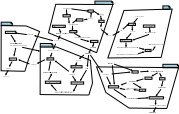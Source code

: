 <?xml version="1.0" encoding="UTF-8"?>
<dia:diagram xmlns:dia="http://www.lysator.liu.se/~alla/dia/">
  <dia:layer name="Hintergrund" visible="true" active="true">
    <dia:object type="Standard - Line" version="0" id="O0">
      <dia:attribute name="obj_pos">
        <dia:point val="46.143,58.142"/>
      </dia:attribute>
      <dia:attribute name="obj_bb">
        <dia:rectangle val="46.083,58.082;54.861,60.223"/>
      </dia:attribute>
      <dia:attribute name="conn_endpoints">
        <dia:point val="46.143,58.142"/>
        <dia:point val="54.752,60.017"/>
      </dia:attribute>
      <dia:attribute name="numcp">
        <dia:int val="1"/>
      </dia:attribute>
      <dia:attribute name="end_arrow">
        <dia:enum val="1"/>
      </dia:attribute>
      <dia:attribute name="end_arrow_length">
        <dia:real val="0.5"/>
      </dia:attribute>
      <dia:attribute name="end_arrow_width">
        <dia:real val="0.5"/>
      </dia:attribute>
    </dia:object>
    <dia:object type="FS - Function" version="0" id="O1">
      <dia:attribute name="obj_pos">
        <dia:point val="73.357,43.936"/>
      </dia:attribute>
      <dia:attribute name="obj_bb">
        <dia:rectangle val="72.757,43.336;77.344,45.636"/>
      </dia:attribute>
      <dia:attribute name="elem_corner">
        <dia:point val="73.357,43.936"/>
      </dia:attribute>
      <dia:attribute name="elem_width">
        <dia:real val="3.388"/>
      </dia:attribute>
      <dia:attribute name="elem_height">
        <dia:real val="1.1"/>
      </dia:attribute>
      <dia:attribute name="text">
        <dia:composite type="text">
          <dia:attribute name="string">
            <dia:string>#getDistance#</dia:string>
          </dia:attribute>
          <dia:attribute name="font">
            <dia:font family="sans" style="0" name="Helvetica"/>
          </dia:attribute>
          <dia:attribute name="height">
            <dia:real val="0.6"/>
          </dia:attribute>
          <dia:attribute name="pos">
            <dia:point val="75.05,44.634"/>
          </dia:attribute>
          <dia:attribute name="color">
            <dia:color val="#000000"/>
          </dia:attribute>
          <dia:attribute name="alignment">
            <dia:enum val="1"/>
          </dia:attribute>
        </dia:composite>
      </dia:attribute>
      <dia:attribute name="is_wish">
        <dia:boolean val="false"/>
      </dia:attribute>
      <dia:attribute name="is_user">
        <dia:boolean val="false"/>
      </dia:attribute>
    </dia:object>
    <dia:object type="Standard - Text" version="1" id="O2">
      <dia:attribute name="obj_pos">
        <dia:point val="69.068,46.9"/>
      </dia:attribute>
      <dia:attribute name="obj_bb">
        <dia:rectangle val="69.068,46.305;73.656,47.052"/>
      </dia:attribute>
      <dia:attribute name="text">
        <dia:composite type="text">
          <dia:attribute name="string">
            <dia:string>#TPGStopRoute#</dia:string>
          </dia:attribute>
          <dia:attribute name="font">
            <dia:font family="sans" style="0" name="Helvetica"/>
          </dia:attribute>
          <dia:attribute name="height">
            <dia:real val="0.8"/>
          </dia:attribute>
          <dia:attribute name="pos">
            <dia:point val="69.068,46.9"/>
          </dia:attribute>
          <dia:attribute name="color">
            <dia:color val="#000000"/>
          </dia:attribute>
          <dia:attribute name="alignment">
            <dia:enum val="0"/>
          </dia:attribute>
        </dia:composite>
      </dia:attribute>
      <dia:attribute name="valign">
        <dia:enum val="3"/>
      </dia:attribute>
    </dia:object>
    <dia:object type="Standard - Text" version="1" id="O3">
      <dia:attribute name="obj_pos">
        <dia:point val="66.489,39.128"/>
      </dia:attribute>
      <dia:attribute name="obj_bb">
        <dia:rectangle val="66.489,38.533;70.607,39.28"/>
      </dia:attribute>
      <dia:attribute name="text">
        <dia:composite type="text">
          <dia:attribute name="string">
            <dia:string>#TPGAPIEvent#</dia:string>
          </dia:attribute>
          <dia:attribute name="font">
            <dia:font family="sans" style="0" name="Helvetica"/>
          </dia:attribute>
          <dia:attribute name="height">
            <dia:real val="0.8"/>
          </dia:attribute>
          <dia:attribute name="pos">
            <dia:point val="66.489,39.128"/>
          </dia:attribute>
          <dia:attribute name="color">
            <dia:color val="#000000"/>
          </dia:attribute>
          <dia:attribute name="alignment">
            <dia:enum val="0"/>
          </dia:attribute>
        </dia:composite>
      </dia:attribute>
      <dia:attribute name="valign">
        <dia:enum val="3"/>
      </dia:attribute>
    </dia:object>
    <dia:object type="FS - Function" version="0" id="O4">
      <dia:attribute name="obj_pos">
        <dia:point val="66.621,41.854"/>
      </dia:attribute>
      <dia:attribute name="obj_bb">
        <dia:rectangle val="66.021,41.254;70.989,43.554"/>
      </dia:attribute>
      <dia:attribute name="elem_corner">
        <dia:point val="66.621,41.854"/>
      </dia:attribute>
      <dia:attribute name="elem_width">
        <dia:real val="3.767"/>
      </dia:attribute>
      <dia:attribute name="elem_height">
        <dia:real val="1.1"/>
      </dia:attribute>
      <dia:attribute name="text">
        <dia:composite type="text">
          <dia:attribute name="string">
            <dia:string>#getStopRoute#</dia:string>
          </dia:attribute>
          <dia:attribute name="font">
            <dia:font family="sans" style="0" name="Helvetica"/>
          </dia:attribute>
          <dia:attribute name="height">
            <dia:real val="0.6"/>
          </dia:attribute>
          <dia:attribute name="pos">
            <dia:point val="68.505,42.552"/>
          </dia:attribute>
          <dia:attribute name="color">
            <dia:color val="#000000"/>
          </dia:attribute>
          <dia:attribute name="alignment">
            <dia:enum val="1"/>
          </dia:attribute>
        </dia:composite>
      </dia:attribute>
      <dia:attribute name="is_wish">
        <dia:boolean val="false"/>
      </dia:attribute>
      <dia:attribute name="is_user">
        <dia:boolean val="false"/>
      </dia:attribute>
    </dia:object>
    <dia:object type="Standard - Line" version="0" id="O5">
      <dia:attribute name="obj_pos">
        <dia:point val="68.278,39.239"/>
      </dia:attribute>
      <dia:attribute name="obj_bb">
        <dia:rectangle val="68.128,39.185;68.787,41.966"/>
      </dia:attribute>
      <dia:attribute name="conn_endpoints">
        <dia:point val="68.278,39.239"/>
        <dia:point val="68.505,41.854"/>
      </dia:attribute>
      <dia:attribute name="numcp">
        <dia:int val="1"/>
      </dia:attribute>
      <dia:attribute name="end_arrow">
        <dia:enum val="1"/>
      </dia:attribute>
      <dia:attribute name="end_arrow_length">
        <dia:real val="0.5"/>
      </dia:attribute>
      <dia:attribute name="end_arrow_width">
        <dia:real val="0.5"/>
      </dia:attribute>
      <dia:connections>
        <dia:connection handle="1" to="O4" connection="1"/>
      </dia:connections>
    </dia:object>
    <dia:object type="Standard - Line" version="0" id="O6">
      <dia:attribute name="obj_pos">
        <dia:point val="69.42,43.331"/>
      </dia:attribute>
      <dia:attribute name="obj_bb">
        <dia:rectangle val="69.27,43.276;69.929,46.057"/>
      </dia:attribute>
      <dia:attribute name="conn_endpoints">
        <dia:point val="69.42,43.331"/>
        <dia:point val="69.647,45.946"/>
      </dia:attribute>
      <dia:attribute name="numcp">
        <dia:int val="1"/>
      </dia:attribute>
      <dia:attribute name="end_arrow">
        <dia:enum val="1"/>
      </dia:attribute>
      <dia:attribute name="end_arrow_length">
        <dia:real val="0.5"/>
      </dia:attribute>
      <dia:attribute name="end_arrow_width">
        <dia:real val="0.5"/>
      </dia:attribute>
    </dia:object>
    <dia:object type="Standard - Line" version="0" id="O7">
      <dia:attribute name="obj_pos">
        <dia:point val="71.365,46.055"/>
      </dia:attribute>
      <dia:attribute name="obj_bb">
        <dia:rectangle val="71.294,44.416;73.444,46.125"/>
      </dia:attribute>
      <dia:attribute name="conn_endpoints">
        <dia:point val="71.365,46.055"/>
        <dia:point val="73.357,44.486"/>
      </dia:attribute>
      <dia:attribute name="numcp">
        <dia:int val="1"/>
      </dia:attribute>
      <dia:attribute name="end_arrow">
        <dia:enum val="1"/>
      </dia:attribute>
      <dia:attribute name="end_arrow_length">
        <dia:real val="0.5"/>
      </dia:attribute>
      <dia:attribute name="end_arrow_width">
        <dia:real val="0.5"/>
      </dia:attribute>
      <dia:connections>
        <dia:connection handle="1" to="O1" connection="3"/>
      </dia:connections>
    </dia:object>
    <dia:object type="Standard - Line" version="0" id="O8">
      <dia:attribute name="obj_pos">
        <dia:point val="77.111,44.397"/>
      </dia:attribute>
      <dia:attribute name="obj_bb">
        <dia:rectangle val="77.053,43.904;78.718,44.556"/>
      </dia:attribute>
      <dia:attribute name="conn_endpoints">
        <dia:point val="77.111,44.397"/>
        <dia:point val="78.608,44.135"/>
      </dia:attribute>
      <dia:attribute name="numcp">
        <dia:int val="1"/>
      </dia:attribute>
      <dia:attribute name="end_arrow">
        <dia:enum val="1"/>
      </dia:attribute>
      <dia:attribute name="end_arrow_length">
        <dia:real val="0.5"/>
      </dia:attribute>
      <dia:attribute name="end_arrow_width">
        <dia:real val="0.5"/>
      </dia:attribute>
    </dia:object>
    <dia:object type="Standard - Line" version="0" id="O9">
      <dia:attribute name="obj_pos">
        <dia:point val="70.868,38.973"/>
      </dia:attribute>
      <dia:attribute name="obj_bb">
        <dia:rectangle val="70.812,38.917;79.243,40.309"/>
      </dia:attribute>
      <dia:attribute name="conn_endpoints">
        <dia:point val="70.868,38.973"/>
        <dia:point val="79.132,40.052"/>
      </dia:attribute>
      <dia:attribute name="numcp">
        <dia:int val="1"/>
      </dia:attribute>
      <dia:attribute name="end_arrow">
        <dia:enum val="1"/>
      </dia:attribute>
      <dia:attribute name="end_arrow_length">
        <dia:real val="0.5"/>
      </dia:attribute>
      <dia:attribute name="end_arrow_width">
        <dia:real val="0.5"/>
      </dia:attribute>
      <dia:connections>
        <dia:connection handle="1" to="O10" connection="3"/>
      </dia:connections>
    </dia:object>
    <dia:object type="FS - Function" version="0" id="O10">
      <dia:attribute name="obj_pos">
        <dia:point val="79.132,39.502"/>
      </dia:attribute>
      <dia:attribute name="obj_bb">
        <dia:rectangle val="78.532,38.902;82.525,41.202"/>
      </dia:attribute>
      <dia:attribute name="elem_corner">
        <dia:point val="79.132,39.502"/>
      </dia:attribute>
      <dia:attribute name="elem_width">
        <dia:real val="2.792"/>
      </dia:attribute>
      <dia:attribute name="elem_height">
        <dia:real val="1.1"/>
      </dia:attribute>
      <dia:attribute name="text">
        <dia:composite type="text">
          <dia:attribute name="string">
            <dia:string>#getSpeed#</dia:string>
          </dia:attribute>
          <dia:attribute name="font">
            <dia:font family="sans" style="0" name="Helvetica"/>
          </dia:attribute>
          <dia:attribute name="height">
            <dia:real val="0.6"/>
          </dia:attribute>
          <dia:attribute name="pos">
            <dia:point val="80.529,40.199"/>
          </dia:attribute>
          <dia:attribute name="color">
            <dia:color val="#000000"/>
          </dia:attribute>
          <dia:attribute name="alignment">
            <dia:enum val="1"/>
          </dia:attribute>
        </dia:composite>
      </dia:attribute>
      <dia:attribute name="is_wish">
        <dia:boolean val="false"/>
      </dia:attribute>
      <dia:attribute name="is_user">
        <dia:boolean val="false"/>
      </dia:attribute>
    </dia:object>
    <dia:object type="Standard - Line" version="0" id="O11">
      <dia:attribute name="obj_pos">
        <dia:point val="81.925,40.052"/>
      </dia:attribute>
      <dia:attribute name="obj_bb">
        <dia:rectangle val="81.856,39.982;84.589,41.863"/>
      </dia:attribute>
      <dia:attribute name="conn_endpoints">
        <dia:point val="81.925,40.052"/>
        <dia:point val="84.497,41.794"/>
      </dia:attribute>
      <dia:attribute name="numcp">
        <dia:int val="1"/>
      </dia:attribute>
      <dia:attribute name="end_arrow">
        <dia:enum val="1"/>
      </dia:attribute>
      <dia:attribute name="end_arrow_length">
        <dia:real val="0.5"/>
      </dia:attribute>
      <dia:attribute name="end_arrow_width">
        <dia:real val="0.5"/>
      </dia:attribute>
      <dia:connections>
        <dia:connection handle="0" to="O10" connection="4"/>
      </dia:connections>
    </dia:object>
    <dia:object type="Standard - Text" version="1" id="O12">
      <dia:attribute name="obj_pos">
        <dia:point val="84.658,42.118"/>
      </dia:attribute>
      <dia:attribute name="obj_bb">
        <dia:rectangle val="84.658,41.523;86.595,42.271"/>
      </dia:attribute>
      <dia:attribute name="text">
        <dia:composite type="text">
          <dia:attribute name="string">
            <dia:string>#speed#</dia:string>
          </dia:attribute>
          <dia:attribute name="font">
            <dia:font family="sans" style="0" name="Helvetica"/>
          </dia:attribute>
          <dia:attribute name="height">
            <dia:real val="0.8"/>
          </dia:attribute>
          <dia:attribute name="pos">
            <dia:point val="84.658,42.118"/>
          </dia:attribute>
          <dia:attribute name="color">
            <dia:color val="#000000"/>
          </dia:attribute>
          <dia:attribute name="alignment">
            <dia:enum val="0"/>
          </dia:attribute>
        </dia:composite>
      </dia:attribute>
      <dia:attribute name="valign">
        <dia:enum val="3"/>
      </dia:attribute>
    </dia:object>
    <dia:object type="FS - Function" version="0" id="O13">
      <dia:attribute name="obj_pos">
        <dia:point val="84.471,44.624"/>
      </dia:attribute>
      <dia:attribute name="obj_bb">
        <dia:rectangle val="83.871,44.024;87.876,46.324"/>
      </dia:attribute>
      <dia:attribute name="elem_corner">
        <dia:point val="84.471,44.624"/>
      </dia:attribute>
      <dia:attribute name="elem_width">
        <dia:real val="2.805"/>
      </dia:attribute>
      <dia:attribute name="elem_height">
        <dia:real val="1.1"/>
      </dia:attribute>
      <dia:attribute name="text">
        <dia:composite type="text">
          <dia:attribute name="string">
            <dia:string>#storeShift#</dia:string>
          </dia:attribute>
          <dia:attribute name="font">
            <dia:font family="sans" style="0" name="Helvetica"/>
          </dia:attribute>
          <dia:attribute name="height">
            <dia:real val="0.6"/>
          </dia:attribute>
          <dia:attribute name="pos">
            <dia:point val="85.873,45.322"/>
          </dia:attribute>
          <dia:attribute name="color">
            <dia:color val="#000000"/>
          </dia:attribute>
          <dia:attribute name="alignment">
            <dia:enum val="1"/>
          </dia:attribute>
        </dia:composite>
      </dia:attribute>
      <dia:attribute name="is_wish">
        <dia:boolean val="false"/>
      </dia:attribute>
      <dia:attribute name="is_user">
        <dia:boolean val="false"/>
      </dia:attribute>
    </dia:object>
    <dia:object type="Standard - Line" version="0" id="O14">
      <dia:attribute name="obj_pos">
        <dia:point val="85.39,42.443"/>
      </dia:attribute>
      <dia:attribute name="obj_bb">
        <dia:rectangle val="85.311,42.385;85.962,44.431"/>
      </dia:attribute>
      <dia:attribute name="conn_endpoints">
        <dia:point val="85.39,42.443"/>
        <dia:point val="85.736,44.322"/>
      </dia:attribute>
      <dia:attribute name="numcp">
        <dia:int val="1"/>
      </dia:attribute>
      <dia:attribute name="end_arrow">
        <dia:enum val="1"/>
      </dia:attribute>
      <dia:attribute name="end_arrow_length">
        <dia:real val="0.5"/>
      </dia:attribute>
      <dia:attribute name="end_arrow_width">
        <dia:real val="0.5"/>
      </dia:attribute>
    </dia:object>
    <dia:object type="Standard - Text" version="1" id="O15">
      <dia:attribute name="obj_pos">
        <dia:point val="78.921,44.219"/>
      </dia:attribute>
      <dia:attribute name="obj_bb">
        <dia:rectangle val="78.921,43.624;81.633,44.371"/>
      </dia:attribute>
      <dia:attribute name="text">
        <dia:composite type="text">
          <dia:attribute name="string">
            <dia:string>#distance#</dia:string>
          </dia:attribute>
          <dia:attribute name="font">
            <dia:font family="sans" style="0" name="Helvetica"/>
          </dia:attribute>
          <dia:attribute name="height">
            <dia:real val="0.8"/>
          </dia:attribute>
          <dia:attribute name="pos">
            <dia:point val="78.921,44.219"/>
          </dia:attribute>
          <dia:attribute name="color">
            <dia:color val="#000000"/>
          </dia:attribute>
          <dia:attribute name="alignment">
            <dia:enum val="0"/>
          </dia:attribute>
        </dia:composite>
      </dia:attribute>
      <dia:attribute name="valign">
        <dia:enum val="3"/>
      </dia:attribute>
    </dia:object>
    <dia:object type="Standard - Line" version="0" id="O16">
      <dia:attribute name="obj_pos">
        <dia:point val="80.511,43.297"/>
      </dia:attribute>
      <dia:attribute name="obj_bb">
        <dia:rectangle val="80.307,40.869;80.967,43.35"/>
      </dia:attribute>
      <dia:attribute name="conn_endpoints">
        <dia:point val="80.511,43.297"/>
        <dia:point val="80.676,40.98"/>
      </dia:attribute>
      <dia:attribute name="numcp">
        <dia:int val="1"/>
      </dia:attribute>
      <dia:attribute name="end_arrow">
        <dia:enum val="1"/>
      </dia:attribute>
      <dia:attribute name="end_arrow_length">
        <dia:real val="0.5"/>
      </dia:attribute>
      <dia:attribute name="end_arrow_width">
        <dia:real val="0.5"/>
      </dia:attribute>
    </dia:object>
    <dia:object type="Standard - Line" version="0" id="O17">
      <dia:attribute name="obj_pos">
        <dia:point val="85.877,46.142"/>
      </dia:attribute>
      <dia:attribute name="obj_bb">
        <dia:rectangle val="85.298,46.083;85.943,47.901"/>
      </dia:attribute>
      <dia:attribute name="conn_endpoints">
        <dia:point val="85.877,46.142"/>
        <dia:point val="85.497,47.792"/>
      </dia:attribute>
      <dia:attribute name="numcp">
        <dia:int val="1"/>
      </dia:attribute>
      <dia:attribute name="end_arrow">
        <dia:enum val="1"/>
      </dia:attribute>
      <dia:attribute name="end_arrow_length">
        <dia:real val="0.5"/>
      </dia:attribute>
      <dia:attribute name="end_arrow_width">
        <dia:real val="0.5"/>
      </dia:attribute>
    </dia:object>
    <dia:object type="Standard - Text" version="1" id="O18">
      <dia:attribute name="obj_pos">
        <dia:point val="87.951,52.709"/>
      </dia:attribute>
      <dia:attribute name="obj_bb">
        <dia:rectangle val="87.951,52.114;91.006,52.861"/>
      </dia:attribute>
      <dia:attribute name="text">
        <dia:composite type="text">
          <dia:attribute name="string">
            <dia:string>#Database#</dia:string>
          </dia:attribute>
          <dia:attribute name="font">
            <dia:font family="sans" style="0" name="Helvetica"/>
          </dia:attribute>
          <dia:attribute name="height">
            <dia:real val="0.8"/>
          </dia:attribute>
          <dia:attribute name="pos">
            <dia:point val="87.951,52.709"/>
          </dia:attribute>
          <dia:attribute name="color">
            <dia:color val="#000000"/>
          </dia:attribute>
          <dia:attribute name="alignment">
            <dia:enum val="0"/>
          </dia:attribute>
        </dia:composite>
      </dia:attribute>
      <dia:attribute name="valign">
        <dia:enum val="3"/>
      </dia:attribute>
    </dia:object>
    <dia:object type="FS - Function" version="0" id="O19">
      <dia:attribute name="obj_pos">
        <dia:point val="69.996,49.774"/>
      </dia:attribute>
      <dia:attribute name="obj_bb">
        <dia:rectangle val="69.396,49.174;74.293,51.474"/>
      </dia:attribute>
      <dia:attribute name="elem_corner">
        <dia:point val="69.996,49.774"/>
      </dia:attribute>
      <dia:attribute name="elem_width">
        <dia:real val="3.698"/>
      </dia:attribute>
      <dia:attribute name="elem_height">
        <dia:real val="1.1"/>
      </dia:attribute>
      <dia:attribute name="text">
        <dia:composite type="text">
          <dia:attribute name="string">
            <dia:string>#getSegments#</dia:string>
          </dia:attribute>
          <dia:attribute name="font">
            <dia:font family="sans" style="0" name="Helvetica"/>
          </dia:attribute>
          <dia:attribute name="height">
            <dia:real val="0.6"/>
          </dia:attribute>
          <dia:attribute name="pos">
            <dia:point val="71.844,50.471"/>
          </dia:attribute>
          <dia:attribute name="color">
            <dia:color val="#000000"/>
          </dia:attribute>
          <dia:attribute name="alignment">
            <dia:enum val="1"/>
          </dia:attribute>
        </dia:composite>
      </dia:attribute>
      <dia:attribute name="is_wish">
        <dia:boolean val="false"/>
      </dia:attribute>
      <dia:attribute name="is_user">
        <dia:boolean val="false"/>
      </dia:attribute>
    </dia:object>
    <dia:object type="Standard - Line" version="0" id="O20">
      <dia:attribute name="obj_pos">
        <dia:point val="71.321,47.378"/>
      </dia:attribute>
      <dia:attribute name="obj_bb">
        <dia:rectangle val="71.001,47.328;71.662,49.458"/>
      </dia:attribute>
      <dia:attribute name="conn_endpoints">
        <dia:point val="71.321,47.378"/>
        <dia:point val="71.336,49.346"/>
      </dia:attribute>
      <dia:attribute name="numcp">
        <dia:int val="1"/>
      </dia:attribute>
      <dia:attribute name="end_arrow">
        <dia:enum val="1"/>
      </dia:attribute>
      <dia:attribute name="end_arrow_length">
        <dia:real val="0.5"/>
      </dia:attribute>
      <dia:attribute name="end_arrow_width">
        <dia:real val="0.5"/>
      </dia:attribute>
    </dia:object>
    <dia:object type="Standard - Text" version="1" id="O21">
      <dia:attribute name="obj_pos">
        <dia:point val="72.171,53.669"/>
      </dia:attribute>
      <dia:attribute name="obj_bb">
        <dia:rectangle val="72.171,53.074;79.641,53.821"/>
      </dia:attribute>
      <dia:attribute name="text">
        <dia:composite type="text">
          <dia:attribute name="string">
            <dia:string>#TPGStopRouteSegment#</dia:string>
          </dia:attribute>
          <dia:attribute name="font">
            <dia:font family="sans" style="0" name="Helvetica"/>
          </dia:attribute>
          <dia:attribute name="height">
            <dia:real val="0.8"/>
          </dia:attribute>
          <dia:attribute name="pos">
            <dia:point val="72.171,53.669"/>
          </dia:attribute>
          <dia:attribute name="color">
            <dia:color val="#000000"/>
          </dia:attribute>
          <dia:attribute name="alignment">
            <dia:enum val="0"/>
          </dia:attribute>
        </dia:composite>
      </dia:attribute>
      <dia:attribute name="valign">
        <dia:enum val="3"/>
      </dia:attribute>
    </dia:object>
    <dia:object type="Standard - Line" version="0" id="O22">
      <dia:attribute name="obj_pos">
        <dia:point val="72.066,51.124"/>
      </dia:attribute>
      <dia:attribute name="obj_bb">
        <dia:rectangle val="71.998,51.056;75.258,52.966"/>
      </dia:attribute>
      <dia:attribute name="conn_endpoints">
        <dia:point val="72.066,51.124"/>
        <dia:point val="75.161,52.896"/>
      </dia:attribute>
      <dia:attribute name="numcp">
        <dia:int val="1"/>
      </dia:attribute>
      <dia:attribute name="end_arrow">
        <dia:enum val="1"/>
      </dia:attribute>
      <dia:attribute name="end_arrow_length">
        <dia:real val="0.5"/>
      </dia:attribute>
      <dia:attribute name="end_arrow_width">
        <dia:real val="0.5"/>
      </dia:attribute>
    </dia:object>
    <dia:object type="FS - Function" version="0" id="O23">
      <dia:attribute name="obj_pos">
        <dia:point val="80.31,54.697"/>
      </dia:attribute>
      <dia:attribute name="obj_bb">
        <dia:rectangle val="79.71,54.097;84.812,56.397"/>
      </dia:attribute>
      <dia:attribute name="elem_corner">
        <dia:point val="80.31,54.697"/>
      </dia:attribute>
      <dia:attribute name="elem_width">
        <dia:real val="3.902"/>
      </dia:attribute>
      <dia:attribute name="elem_height">
        <dia:real val="1.1"/>
      </dia:attribute>
      <dia:attribute name="text">
        <dia:composite type="text">
          <dia:attribute name="string">
            <dia:string>#storeOSMShift#</dia:string>
          </dia:attribute>
          <dia:attribute name="font">
            <dia:font family="sans" style="0" name="Helvetica"/>
          </dia:attribute>
          <dia:attribute name="height">
            <dia:real val="0.6"/>
          </dia:attribute>
          <dia:attribute name="pos">
            <dia:point val="82.261,55.395"/>
          </dia:attribute>
          <dia:attribute name="color">
            <dia:color val="#000000"/>
          </dia:attribute>
          <dia:attribute name="alignment">
            <dia:enum val="1"/>
          </dia:attribute>
        </dia:composite>
      </dia:attribute>
      <dia:attribute name="is_wish">
        <dia:boolean val="false"/>
      </dia:attribute>
      <dia:attribute name="is_user">
        <dia:boolean val="false"/>
      </dia:attribute>
    </dia:object>
    <dia:object type="Standard - Line" version="0" id="O24">
      <dia:attribute name="obj_pos">
        <dia:point val="75.389,54.09"/>
      </dia:attribute>
      <dia:attribute name="obj_bb">
        <dia:rectangle val="75.328,54.028;79.49,55.393"/>
      </dia:attribute>
      <dia:attribute name="conn_endpoints">
        <dia:point val="75.389,54.09"/>
        <dia:point val="79.382,55.225"/>
      </dia:attribute>
      <dia:attribute name="numcp">
        <dia:int val="1"/>
      </dia:attribute>
      <dia:attribute name="end_arrow">
        <dia:enum val="1"/>
      </dia:attribute>
      <dia:attribute name="end_arrow_length">
        <dia:real val="0.5"/>
      </dia:attribute>
      <dia:attribute name="end_arrow_width">
        <dia:real val="0.5"/>
      </dia:attribute>
    </dia:object>
    <dia:object type="Standard - Line" version="0" id="O25">
      <dia:attribute name="obj_pos">
        <dia:point val="81.909,56.397"/>
      </dia:attribute>
      <dia:attribute name="obj_bb">
        <dia:rectangle val="81.352,56.334;81.984,57.816"/>
      </dia:attribute>
      <dia:attribute name="conn_endpoints">
        <dia:point val="81.909,56.397"/>
        <dia:point val="81.507,57.709"/>
      </dia:attribute>
      <dia:attribute name="numcp">
        <dia:int val="1"/>
      </dia:attribute>
      <dia:attribute name="end_arrow">
        <dia:enum val="1"/>
      </dia:attribute>
      <dia:attribute name="end_arrow_length">
        <dia:real val="0.5"/>
      </dia:attribute>
      <dia:attribute name="end_arrow_width">
        <dia:real val="0.5"/>
      </dia:attribute>
      <dia:connections>
        <dia:connection handle="0" to="O23" connection="8"/>
      </dia:connections>
    </dia:object>
    <dia:object type="Standard - Text" version="1" id="O26">
      <dia:attribute name="obj_pos">
        <dia:point val="69.744,71.878"/>
      </dia:attribute>
      <dia:attribute name="obj_bb">
        <dia:rectangle val="69.744,71.283;72.664,72.031"/>
      </dia:attribute>
      <dia:attribute name="text">
        <dia:composite type="text">
          <dia:attribute name="string">
            <dia:string>#OSMShift#</dia:string>
          </dia:attribute>
          <dia:attribute name="font">
            <dia:font family="sans" style="0" name="Helvetica"/>
          </dia:attribute>
          <dia:attribute name="height">
            <dia:real val="0.8"/>
          </dia:attribute>
          <dia:attribute name="pos">
            <dia:point val="69.744,71.878"/>
          </dia:attribute>
          <dia:attribute name="color">
            <dia:color val="#000000"/>
          </dia:attribute>
          <dia:attribute name="alignment">
            <dia:enum val="0"/>
          </dia:attribute>
        </dia:composite>
      </dia:attribute>
      <dia:attribute name="valign">
        <dia:enum val="3"/>
      </dia:attribute>
    </dia:object>
    <dia:object type="UML - Note" version="0" id="O27">
      <dia:attribute name="obj_pos">
        <dia:point val="82.556,35.06"/>
      </dia:attribute>
      <dia:attribute name="obj_bb">
        <dia:rectangle val="82.506,35.01;91.591,36.81"/>
      </dia:attribute>
      <dia:attribute name="meta">
        <dia:composite type="dict"/>
      </dia:attribute>
      <dia:attribute name="elem_corner">
        <dia:point val="82.556,35.06"/>
      </dia:attribute>
      <dia:attribute name="elem_width">
        <dia:real val="8.985"/>
      </dia:attribute>
      <dia:attribute name="elem_height">
        <dia:real val="1.7"/>
      </dia:attribute>
      <dia:attribute name="line_width">
        <dia:real val="0.1"/>
      </dia:attribute>
      <dia:attribute name="line_colour">
        <dia:color val="#000000"/>
      </dia:attribute>
      <dia:attribute name="fill_colour">
        <dia:color val="#add8e6"/>
      </dia:attribute>
      <dia:attribute name="text">
        <dia:composite type="text">
          <dia:attribute name="string">
            <dia:string>#DBThermometerListener#</dia:string>
          </dia:attribute>
          <dia:attribute name="font">
            <dia:font family="monospace" style="0" name="Courier"/>
          </dia:attribute>
          <dia:attribute name="height">
            <dia:real val="0.8"/>
          </dia:attribute>
          <dia:attribute name="pos">
            <dia:point val="82.906,36.305"/>
          </dia:attribute>
          <dia:attribute name="color">
            <dia:color val="#000000"/>
          </dia:attribute>
          <dia:attribute name="alignment">
            <dia:enum val="0"/>
          </dia:attribute>
        </dia:composite>
      </dia:attribute>
    </dia:object>
    <dia:object type="UML - Note" version="0" id="O28">
      <dia:attribute name="obj_pos">
        <dia:point val="116.536,37.468"/>
      </dia:attribute>
      <dia:attribute name="obj_bb">
        <dia:rectangle val="116.486,37.418;120.181,39.218"/>
      </dia:attribute>
      <dia:attribute name="meta">
        <dia:composite type="dict"/>
      </dia:attribute>
      <dia:attribute name="elem_corner">
        <dia:point val="116.536,37.468"/>
      </dia:attribute>
      <dia:attribute name="elem_width">
        <dia:real val="3.595"/>
      </dia:attribute>
      <dia:attribute name="elem_height">
        <dia:real val="1.7"/>
      </dia:attribute>
      <dia:attribute name="line_width">
        <dia:real val="0.1"/>
      </dia:attribute>
      <dia:attribute name="line_colour">
        <dia:color val="#000000"/>
      </dia:attribute>
      <dia:attribute name="fill_colour">
        <dia:color val="#add8e6"/>
      </dia:attribute>
      <dia:attribute name="text">
        <dia:composite type="text">
          <dia:attribute name="string">
            <dia:string>#Drawing#</dia:string>
          </dia:attribute>
          <dia:attribute name="font">
            <dia:font family="monospace" style="0" name="Courier"/>
          </dia:attribute>
          <dia:attribute name="height">
            <dia:real val="0.8"/>
          </dia:attribute>
          <dia:attribute name="pos">
            <dia:point val="116.886,38.713"/>
          </dia:attribute>
          <dia:attribute name="color">
            <dia:color val="#000000"/>
          </dia:attribute>
          <dia:attribute name="alignment">
            <dia:enum val="0"/>
          </dia:attribute>
        </dia:composite>
      </dia:attribute>
    </dia:object>
    <dia:object type="Standard - Text" version="1" id="O29">
      <dia:attribute name="obj_pos">
        <dia:point val="102.432,43.203"/>
      </dia:attribute>
      <dia:attribute name="obj_bb">
        <dia:rectangle val="102.432,42.608;106.587,43.356"/>
      </dia:attribute>
      <dia:attribute name="text">
        <dia:composite type="text">
          <dia:attribute name="string">
            <dia:string>#osmsegment#</dia:string>
          </dia:attribute>
          <dia:attribute name="font">
            <dia:font family="sans" style="0" name="Helvetica"/>
          </dia:attribute>
          <dia:attribute name="height">
            <dia:real val="0.8"/>
          </dia:attribute>
          <dia:attribute name="pos">
            <dia:point val="102.432,43.203"/>
          </dia:attribute>
          <dia:attribute name="color">
            <dia:color val="#000000"/>
          </dia:attribute>
          <dia:attribute name="alignment">
            <dia:enum val="0"/>
          </dia:attribute>
        </dia:composite>
      </dia:attribute>
      <dia:attribute name="valign">
        <dia:enum val="3"/>
      </dia:attribute>
    </dia:object>
    <dia:object type="FS - Function" version="0" id="O30">
      <dia:attribute name="obj_pos">
        <dia:point val="99.343,46.14"/>
      </dia:attribute>
      <dia:attribute name="obj_bb">
        <dia:rectangle val="98.743,45.54;103.63,47.84"/>
      </dia:attribute>
      <dia:attribute name="elem_corner">
        <dia:point val="99.343,46.14"/>
      </dia:attribute>
      <dia:attribute name="elem_width">
        <dia:real val="3.688"/>
      </dia:attribute>
      <dia:attribute name="elem_height">
        <dia:real val="1.1"/>
      </dia:attribute>
      <dia:attribute name="text">
        <dia:composite type="text">
          <dia:attribute name="string">
            <dia:string>#geoshift view#</dia:string>
          </dia:attribute>
          <dia:attribute name="font">
            <dia:font family="sans" style="0" name="Helvetica"/>
          </dia:attribute>
          <dia:attribute name="height">
            <dia:real val="0.6"/>
          </dia:attribute>
          <dia:attribute name="pos">
            <dia:point val="101.187,46.838"/>
          </dia:attribute>
          <dia:attribute name="color">
            <dia:color val="#000000"/>
          </dia:attribute>
          <dia:attribute name="alignment">
            <dia:enum val="1"/>
          </dia:attribute>
        </dia:composite>
      </dia:attribute>
      <dia:attribute name="is_wish">
        <dia:boolean val="false"/>
      </dia:attribute>
      <dia:attribute name="is_user">
        <dia:boolean val="false"/>
      </dia:attribute>
    </dia:object>
    <dia:object type="Standard - Line" version="0" id="O31">
      <dia:attribute name="obj_pos">
        <dia:point val="91.5,52.19"/>
      </dia:attribute>
      <dia:attribute name="obj_bb">
        <dia:rectangle val="91.432,50.256;94.737,52.259"/>
      </dia:attribute>
      <dia:attribute name="conn_endpoints">
        <dia:point val="91.5,52.19"/>
        <dia:point val="94.641,50.325"/>
      </dia:attribute>
      <dia:attribute name="numcp">
        <dia:int val="1"/>
      </dia:attribute>
      <dia:attribute name="end_arrow">
        <dia:enum val="1"/>
      </dia:attribute>
      <dia:attribute name="end_arrow_length">
        <dia:real val="0.5"/>
      </dia:attribute>
      <dia:attribute name="end_arrow_width">
        <dia:real val="0.5"/>
      </dia:attribute>
    </dia:object>
    <dia:object type="Standard - Line" version="0" id="O32">
      <dia:attribute name="obj_pos">
        <dia:point val="103.813,43.669"/>
      </dia:attribute>
      <dia:attribute name="obj_bb">
        <dia:rectangle val="101.991,43.598;103.883,45.829"/>
      </dia:attribute>
      <dia:attribute name="conn_endpoints">
        <dia:point val="103.813,43.669"/>
        <dia:point val="102.063,45.744"/>
      </dia:attribute>
      <dia:attribute name="numcp">
        <dia:int val="1"/>
      </dia:attribute>
      <dia:attribute name="end_arrow">
        <dia:enum val="1"/>
      </dia:attribute>
      <dia:attribute name="end_arrow_length">
        <dia:real val="0.5"/>
      </dia:attribute>
      <dia:attribute name="end_arrow_width">
        <dia:real val="0.5"/>
      </dia:attribute>
    </dia:object>
    <dia:object type="Standard - Text" version="1" id="O33">
      <dia:attribute name="obj_pos">
        <dia:point val="99.998,50.266"/>
      </dia:attribute>
      <dia:attribute name="obj_bb">
        <dia:rectangle val="99.998,49.671;102.573,50.419"/>
      </dia:attribute>
      <dia:attribute name="text">
        <dia:composite type="text">
          <dia:attribute name="string">
            <dia:string>#geoshift#</dia:string>
          </dia:attribute>
          <dia:attribute name="font">
            <dia:font family="sans" style="0" name="Helvetica"/>
          </dia:attribute>
          <dia:attribute name="height">
            <dia:real val="0.8"/>
          </dia:attribute>
          <dia:attribute name="pos">
            <dia:point val="99.998,50.266"/>
          </dia:attribute>
          <dia:attribute name="color">
            <dia:color val="#000000"/>
          </dia:attribute>
          <dia:attribute name="alignment">
            <dia:enum val="0"/>
          </dia:attribute>
        </dia:composite>
      </dia:attribute>
      <dia:attribute name="valign">
        <dia:enum val="3"/>
      </dia:attribute>
    </dia:object>
    <dia:object type="Standard - Line" version="0" id="O34">
      <dia:attribute name="obj_pos">
        <dia:point val="101.187,47.24"/>
      </dia:attribute>
      <dia:attribute name="obj_bb">
        <dia:rectangle val="100.915,47.189;101.576,49.73"/>
      </dia:attribute>
      <dia:attribute name="conn_endpoints">
        <dia:point val="101.187,47.24"/>
        <dia:point val="101.263,49.619"/>
      </dia:attribute>
      <dia:attribute name="numcp">
        <dia:int val="1"/>
      </dia:attribute>
      <dia:attribute name="end_arrow">
        <dia:enum val="1"/>
      </dia:attribute>
      <dia:attribute name="end_arrow_length">
        <dia:real val="0.5"/>
      </dia:attribute>
      <dia:attribute name="end_arrow_width">
        <dia:real val="0.5"/>
      </dia:attribute>
      <dia:connections>
        <dia:connection handle="0" to="O30" connection="6"/>
      </dia:connections>
    </dia:object>
    <dia:object type="FS - Function" version="0" id="O35">
      <dia:attribute name="obj_pos">
        <dia:point val="106.762,47.03"/>
      </dia:attribute>
      <dia:attribute name="obj_bb">
        <dia:rectangle val="106.162,46.43;113.529,48.73"/>
      </dia:attribute>
      <dia:attribute name="elem_corner">
        <dia:point val="106.762,47.03"/>
      </dia:attribute>
      <dia:attribute name="elem_width">
        <dia:real val="6.167"/>
      </dia:attribute>
      <dia:attribute name="elem_height">
        <dia:real val="1.1"/>
      </dia:attribute>
      <dia:attribute name="text">
        <dia:composite type="text">
          <dia:attribute name="string">
            <dia:string>#timestamps series view#</dia:string>
          </dia:attribute>
          <dia:attribute name="font">
            <dia:font family="sans" style="0" name="Helvetica"/>
          </dia:attribute>
          <dia:attribute name="height">
            <dia:real val="0.6"/>
          </dia:attribute>
          <dia:attribute name="pos">
            <dia:point val="109.846,47.727"/>
          </dia:attribute>
          <dia:attribute name="color">
            <dia:color val="#000000"/>
          </dia:attribute>
          <dia:attribute name="alignment">
            <dia:enum val="1"/>
          </dia:attribute>
        </dia:composite>
      </dia:attribute>
      <dia:attribute name="is_wish">
        <dia:boolean val="false"/>
      </dia:attribute>
      <dia:attribute name="is_user">
        <dia:boolean val="false"/>
      </dia:attribute>
    </dia:object>
    <dia:object type="Standard - Text" version="1" id="O36">
      <dia:attribute name="obj_pos">
        <dia:point val="107.612,51.104"/>
      </dia:attribute>
      <dia:attribute name="obj_bb">
        <dia:rectangle val="107.612,50.509;113.159,51.257"/>
      </dia:attribute>
      <dia:attribute name="text">
        <dia:composite type="text">
          <dia:attribute name="string">
            <dia:string>#timestamp series#</dia:string>
          </dia:attribute>
          <dia:attribute name="font">
            <dia:font family="sans" style="0" name="Helvetica"/>
          </dia:attribute>
          <dia:attribute name="height">
            <dia:real val="0.8"/>
          </dia:attribute>
          <dia:attribute name="pos">
            <dia:point val="107.612,51.104"/>
          </dia:attribute>
          <dia:attribute name="color">
            <dia:color val="#000000"/>
          </dia:attribute>
          <dia:attribute name="alignment">
            <dia:enum val="0"/>
          </dia:attribute>
        </dia:composite>
      </dia:attribute>
      <dia:attribute name="valign">
        <dia:enum val="3"/>
      </dia:attribute>
    </dia:object>
    <dia:object type="Standard - Line" version="0" id="O37">
      <dia:attribute name="obj_pos">
        <dia:point val="109.846,48.13"/>
      </dia:attribute>
      <dia:attribute name="obj_bb">
        <dia:rectangle val="109.693,48.075;110.351,50.543"/>
      </dia:attribute>
      <dia:attribute name="conn_endpoints">
        <dia:point val="109.846,48.13"/>
        <dia:point val="110.077,50.432"/>
      </dia:attribute>
      <dia:attribute name="numcp">
        <dia:int val="1"/>
      </dia:attribute>
      <dia:attribute name="end_arrow">
        <dia:enum val="1"/>
      </dia:attribute>
      <dia:attribute name="end_arrow_length">
        <dia:real val="0.5"/>
      </dia:attribute>
      <dia:attribute name="end_arrow_width">
        <dia:real val="0.5"/>
      </dia:attribute>
      <dia:connections>
        <dia:connection handle="0" to="O35" connection="6"/>
      </dia:connections>
    </dia:object>
    <dia:object type="FS - Function" version="0" id="O38">
      <dia:attribute name="obj_pos">
        <dia:point val="95.248,54.246"/>
      </dia:attribute>
      <dia:attribute name="obj_bb">
        <dia:rectangle val="94.648,53.646;101.868,55.946"/>
      </dia:attribute>
      <dia:attribute name="elem_corner">
        <dia:point val="95.248,54.246"/>
      </dia:attribute>
      <dia:attribute name="elem_width">
        <dia:real val="6.02"/>
      </dia:attribute>
      <dia:attribute name="elem_height">
        <dia:real val="1.1"/>
      </dia:attribute>
      <dia:attribute name="text">
        <dia:composite type="text">
          <dia:attribute name="string">
            <dia:string>#timestamped geoshifts#</dia:string>
          </dia:attribute>
          <dia:attribute name="font">
            <dia:font family="sans" style="0" name="Helvetica"/>
          </dia:attribute>
          <dia:attribute name="height">
            <dia:real val="0.6"/>
          </dia:attribute>
          <dia:attribute name="pos">
            <dia:point val="98.258,54.944"/>
          </dia:attribute>
          <dia:attribute name="color">
            <dia:color val="#000000"/>
          </dia:attribute>
          <dia:attribute name="alignment">
            <dia:enum val="1"/>
          </dia:attribute>
        </dia:composite>
      </dia:attribute>
      <dia:attribute name="is_wish">
        <dia:boolean val="false"/>
      </dia:attribute>
      <dia:attribute name="is_user">
        <dia:boolean val="false"/>
      </dia:attribute>
    </dia:object>
    <dia:object type="Standard - Line" version="0" id="O39">
      <dia:attribute name="obj_pos">
        <dia:point val="109.616,51.721"/>
      </dia:attribute>
      <dia:attribute name="obj_bb">
        <dia:rectangle val="101.585,51.657;109.68,54.6"/>
      </dia:attribute>
      <dia:attribute name="conn_endpoints">
        <dia:point val="109.616,51.721"/>
        <dia:point val="101.691,54.464"/>
      </dia:attribute>
      <dia:attribute name="numcp">
        <dia:int val="1"/>
      </dia:attribute>
      <dia:attribute name="end_arrow">
        <dia:enum val="1"/>
      </dia:attribute>
      <dia:attribute name="end_arrow_length">
        <dia:real val="0.5"/>
      </dia:attribute>
      <dia:attribute name="end_arrow_width">
        <dia:real val="0.5"/>
      </dia:attribute>
    </dia:object>
    <dia:object type="Standard - Line" version="0" id="O40">
      <dia:attribute name="obj_pos">
        <dia:point val="100.631,51.177"/>
      </dia:attribute>
      <dia:attribute name="obj_bb">
        <dia:rectangle val="98.304,51.106;100.702,53.768"/>
      </dia:attribute>
      <dia:attribute name="conn_endpoints">
        <dia:point val="100.631,51.177"/>
        <dia:point val="98.379,53.685"/>
      </dia:attribute>
      <dia:attribute name="numcp">
        <dia:int val="1"/>
      </dia:attribute>
      <dia:attribute name="end_arrow">
        <dia:enum val="1"/>
      </dia:attribute>
      <dia:attribute name="end_arrow_length">
        <dia:real val="0.5"/>
      </dia:attribute>
      <dia:attribute name="end_arrow_width">
        <dia:real val="0.5"/>
      </dia:attribute>
    </dia:object>
    <dia:object type="Standard - Text" version="1" id="O41">
      <dia:attribute name="obj_pos">
        <dia:point val="93.355,58.638"/>
      </dia:attribute>
      <dia:attribute name="obj_bb">
        <dia:rectangle val="93.355,58.043;104.117,58.791"/>
      </dia:attribute>
      <dia:attribute name="text">
        <dia:composite type="text">
          <dia:attribute name="string">
            <dia:string>#timestamped measured geoshifts#</dia:string>
          </dia:attribute>
          <dia:attribute name="font">
            <dia:font family="sans" style="0" name="Helvetica"/>
          </dia:attribute>
          <dia:attribute name="height">
            <dia:real val="0.8"/>
          </dia:attribute>
          <dia:attribute name="pos">
            <dia:point val="93.355,58.638"/>
          </dia:attribute>
          <dia:attribute name="color">
            <dia:color val="#000000"/>
          </dia:attribute>
          <dia:attribute name="alignment">
            <dia:enum val="0"/>
          </dia:attribute>
        </dia:composite>
      </dia:attribute>
      <dia:attribute name="valign">
        <dia:enum val="3"/>
      </dia:attribute>
    </dia:object>
    <dia:object type="Standard - Line" version="0" id="O42">
      <dia:attribute name="obj_pos">
        <dia:point val="98.04,55.768"/>
      </dia:attribute>
      <dia:attribute name="obj_bb">
        <dia:rectangle val="97.765,55.717;98.426,57.93"/>
      </dia:attribute>
      <dia:attribute name="conn_endpoints">
        <dia:point val="98.04,55.768"/>
        <dia:point val="98.115,57.818"/>
      </dia:attribute>
      <dia:attribute name="numcp">
        <dia:int val="1"/>
      </dia:attribute>
      <dia:attribute name="end_arrow">
        <dia:enum val="1"/>
      </dia:attribute>
      <dia:attribute name="end_arrow_length">
        <dia:real val="0.5"/>
      </dia:attribute>
      <dia:attribute name="end_arrow_width">
        <dia:real val="0.5"/>
      </dia:attribute>
    </dia:object>
    <dia:object type="Standard - Text" version="1" id="O43">
      <dia:attribute name="obj_pos">
        <dia:point val="93.066,61.915"/>
      </dia:attribute>
      <dia:attribute name="obj_bb">
        <dia:rectangle val="93.066,61.32;103.184,62.068"/>
      </dia:attribute>
      <dia:attribute name="text">
        <dia:composite type="text">
          <dia:attribute name="string">
            <dia:string>#TimestampedPredictedGeoShift#</dia:string>
          </dia:attribute>
          <dia:attribute name="font">
            <dia:font family="sans" style="0" name="Helvetica"/>
          </dia:attribute>
          <dia:attribute name="height">
            <dia:real val="0.8"/>
          </dia:attribute>
          <dia:attribute name="pos">
            <dia:point val="93.066,61.915"/>
          </dia:attribute>
          <dia:attribute name="color">
            <dia:color val="#000000"/>
          </dia:attribute>
          <dia:attribute name="alignment">
            <dia:enum val="0"/>
          </dia:attribute>
        </dia:composite>
      </dia:attribute>
      <dia:attribute name="valign">
        <dia:enum val="3"/>
      </dia:attribute>
    </dia:object>
    <dia:object type="FS - Function" version="0" id="O44">
      <dia:attribute name="obj_pos">
        <dia:point val="107.67,59.204"/>
      </dia:attribute>
      <dia:attribute name="obj_bb">
        <dia:rectangle val="107.07,58.604;111.367,60.904"/>
      </dia:attribute>
      <dia:attribute name="elem_corner">
        <dia:point val="107.67,59.204"/>
      </dia:attribute>
      <dia:attribute name="elem_width">
        <dia:real val="3.098"/>
      </dia:attribute>
      <dia:attribute name="elem_height">
        <dia:real val="1.1"/>
      </dia:attribute>
      <dia:attribute name="text">
        <dia:composite type="text">
          <dia:attribute name="string">
            <dia:string>#union view#</dia:string>
          </dia:attribute>
          <dia:attribute name="font">
            <dia:font family="sans" style="0" name="Helvetica"/>
          </dia:attribute>
          <dia:attribute name="height">
            <dia:real val="0.6"/>
          </dia:attribute>
          <dia:attribute name="pos">
            <dia:point val="109.219,59.902"/>
          </dia:attribute>
          <dia:attribute name="color">
            <dia:color val="#000000"/>
          </dia:attribute>
          <dia:attribute name="alignment">
            <dia:enum val="1"/>
          </dia:attribute>
        </dia:composite>
      </dia:attribute>
      <dia:attribute name="is_wish">
        <dia:boolean val="false"/>
      </dia:attribute>
      <dia:attribute name="is_user">
        <dia:boolean val="false"/>
      </dia:attribute>
    </dia:object>
    <dia:object type="Standard - Line" version="0" id="O45">
      <dia:attribute name="obj_pos">
        <dia:point val="104.58,58.448"/>
      </dia:attribute>
      <dia:attribute name="obj_bb">
        <dia:rectangle val="104.518,58.386;107.1,59.341"/>
      </dia:attribute>
      <dia:attribute name="conn_endpoints">
        <dia:point val="104.58,58.448"/>
        <dia:point val="106.993,59.185"/>
      </dia:attribute>
      <dia:attribute name="numcp">
        <dia:int val="1"/>
      </dia:attribute>
      <dia:attribute name="end_arrow">
        <dia:enum val="1"/>
      </dia:attribute>
      <dia:attribute name="end_arrow_length">
        <dia:real val="0.5"/>
      </dia:attribute>
      <dia:attribute name="end_arrow_width">
        <dia:real val="0.5"/>
      </dia:attribute>
    </dia:object>
    <dia:object type="Standard - Line" version="0" id="O46">
      <dia:attribute name="obj_pos">
        <dia:point val="104.042,61.43"/>
      </dia:attribute>
      <dia:attribute name="obj_bb">
        <dia:rectangle val="103.979,60.362;107.067,61.492"/>
      </dia:attribute>
      <dia:attribute name="conn_endpoints">
        <dia:point val="104.042,61.43"/>
        <dia:point val="106.96,60.514"/>
      </dia:attribute>
      <dia:attribute name="numcp">
        <dia:int val="1"/>
      </dia:attribute>
      <dia:attribute name="end_arrow">
        <dia:enum val="1"/>
      </dia:attribute>
      <dia:attribute name="end_arrow_length">
        <dia:real val="0.5"/>
      </dia:attribute>
      <dia:attribute name="end_arrow_width">
        <dia:real val="0.5"/>
      </dia:attribute>
    </dia:object>
    <dia:object type="Standard - Line" version="0" id="O47">
      <dia:attribute name="obj_pos">
        <dia:point val="111.412,59.769"/>
      </dia:attribute>
      <dia:attribute name="obj_bb">
        <dia:rectangle val="111.343,57.825;112.605,59.838"/>
      </dia:attribute>
      <dia:attribute name="conn_endpoints">
        <dia:point val="111.412,59.769"/>
        <dia:point val="112.536,57.92"/>
      </dia:attribute>
      <dia:attribute name="numcp">
        <dia:int val="1"/>
      </dia:attribute>
      <dia:attribute name="end_arrow">
        <dia:enum val="1"/>
      </dia:attribute>
      <dia:attribute name="end_arrow_length">
        <dia:real val="0.5"/>
      </dia:attribute>
      <dia:attribute name="end_arrow_width">
        <dia:real val="0.5"/>
      </dia:attribute>
    </dia:object>
    <dia:object type="Standard - Text" version="1" id="O48">
      <dia:attribute name="obj_pos">
        <dia:point val="109.696,56.938"/>
      </dia:attribute>
      <dia:attribute name="obj_bb">
        <dia:rectangle val="109.696,56.343;116.726,57.09"/>
      </dia:attribute>
      <dia:attribute name="text">
        <dia:composite type="text">
          <dia:attribute name="string">
            <dia:string>#timestamped geoshift#</dia:string>
          </dia:attribute>
          <dia:attribute name="font">
            <dia:font family="sans" style="0" name="Helvetica"/>
          </dia:attribute>
          <dia:attribute name="height">
            <dia:real val="0.8"/>
          </dia:attribute>
          <dia:attribute name="pos">
            <dia:point val="109.696,56.938"/>
          </dia:attribute>
          <dia:attribute name="color">
            <dia:color val="#000000"/>
          </dia:attribute>
          <dia:attribute name="alignment">
            <dia:enum val="0"/>
          </dia:attribute>
        </dia:composite>
      </dia:attribute>
      <dia:attribute name="valign">
        <dia:enum val="3"/>
      </dia:attribute>
    </dia:object>
    <dia:object type="Standard - PolyLine" version="0" id="O49">
      <dia:attribute name="obj_pos">
        <dia:point val="83.385,60.824"/>
      </dia:attribute>
      <dia:attribute name="obj_bb">
        <dia:rectangle val="59.282,36.617;91.588,60.981"/>
      </dia:attribute>
      <dia:attribute name="poly_points">
        <dia:point val="83.385,60.824"/>
        <dia:point val="91.541,36.76"/>
        <dia:point val="62.961,36.667"/>
        <dia:point val="59.342,50.917"/>
        <dia:point val="83.477,60.915"/>
      </dia:attribute>
      <dia:connections>
        <dia:connection handle="1" to="O27" connection="7"/>
      </dia:connections>
    </dia:object>
    <dia:object type="Standard - PolyLine" version="0" id="O50">
      <dia:attribute name="obj_pos">
        <dia:point val="115.691,63.118"/>
      </dia:attribute>
      <dia:attribute name="obj_bb">
        <dia:rectangle val="88.936,38.993;121.215,63.535"/>
      </dia:attribute>
      <dia:attribute name="poly_points">
        <dia:point val="115.691,63.118"/>
        <dia:point val="121.166,39.043"/>
        <dia:point val="97.079,39.741"/>
        <dia:point val="89.007,63.484"/>
        <dia:point val="115.783,63.209"/>
      </dia:attribute>
    </dia:object>
    <dia:object type="Standard - Line" version="0" id="O51">
      <dia:attribute name="obj_pos">
        <dia:point val="79.382,62.004"/>
      </dia:attribute>
      <dia:attribute name="obj_bb">
        <dia:rectangle val="78.511,61.949;79.436,67.752"/>
      </dia:attribute>
      <dia:attribute name="conn_endpoints">
        <dia:point val="79.382,62.004"/>
        <dia:point val="78.781,67.641"/>
      </dia:attribute>
      <dia:attribute name="numcp">
        <dia:int val="1"/>
      </dia:attribute>
      <dia:attribute name="end_arrow">
        <dia:enum val="1"/>
      </dia:attribute>
      <dia:attribute name="end_arrow_length">
        <dia:real val="0.5"/>
      </dia:attribute>
      <dia:attribute name="end_arrow_width">
        <dia:real val="0.5"/>
      </dia:attribute>
    </dia:object>
    <dia:object type="Standard - Line" version="0" id="O52">
      <dia:attribute name="obj_pos">
        <dia:point val="71.358,72.483"/>
      </dia:attribute>
      <dia:attribute name="obj_bb">
        <dia:rectangle val="71.289,72.413;72.951,74.999"/>
      </dia:attribute>
      <dia:attribute name="conn_endpoints">
        <dia:point val="71.358,72.483"/>
        <dia:point val="72.882,74.904"/>
      </dia:attribute>
      <dia:attribute name="numcp">
        <dia:int val="1"/>
      </dia:attribute>
      <dia:attribute name="end_arrow">
        <dia:enum val="1"/>
      </dia:attribute>
      <dia:attribute name="end_arrow_length">
        <dia:real val="0.5"/>
      </dia:attribute>
      <dia:attribute name="end_arrow_width">
        <dia:real val="0.5"/>
      </dia:attribute>
    </dia:object>
    <dia:object type="FS - Function" version="0" id="O53">
      <dia:attribute name="obj_pos">
        <dia:point val="70.648,75.474"/>
      </dia:attribute>
      <dia:attribute name="obj_bb">
        <dia:rectangle val="70.048,74.874;77.836,77.174"/>
      </dia:attribute>
      <dia:attribute name="elem_corner">
        <dia:point val="70.648,75.474"/>
      </dia:attribute>
      <dia:attribute name="elem_width">
        <dia:real val="6.588"/>
      </dia:attribute>
      <dia:attribute name="elem_height">
        <dia:real val="1.1"/>
      </dia:attribute>
      <dia:attribute name="text">
        <dia:composite type="text">
          <dia:attribute name="string">
            <dia:string>#groupShiftDuplicatesById#</dia:string>
          </dia:attribute>
          <dia:attribute name="font">
            <dia:font family="sans" style="0" name="Helvetica"/>
          </dia:attribute>
          <dia:attribute name="height">
            <dia:real val="0.6"/>
          </dia:attribute>
          <dia:attribute name="pos">
            <dia:point val="73.942,76.171"/>
          </dia:attribute>
          <dia:attribute name="color">
            <dia:color val="#000000"/>
          </dia:attribute>
          <dia:attribute name="alignment">
            <dia:enum val="1"/>
          </dia:attribute>
        </dia:composite>
      </dia:attribute>
      <dia:attribute name="is_wish">
        <dia:boolean val="false"/>
      </dia:attribute>
      <dia:attribute name="is_user">
        <dia:boolean val="false"/>
      </dia:attribute>
    </dia:object>
    <dia:object type="FS - Function" version="0" id="O54">
      <dia:attribute name="obj_pos">
        <dia:point val="57.759,75.107"/>
      </dia:attribute>
      <dia:attribute name="obj_bb">
        <dia:rectangle val="57.159,74.507;66.574,76.807"/>
      </dia:attribute>
      <dia:attribute name="elem_corner">
        <dia:point val="57.759,75.107"/>
      </dia:attribute>
      <dia:attribute name="elem_width">
        <dia:real val="8.215"/>
      </dia:attribute>
      <dia:attribute name="elem_height">
        <dia:real val="1.1"/>
      </dia:attribute>
      <dia:attribute name="text">
        <dia:composite type="text">
          <dia:attribute name="string">
            <dia:string>#cleanShiftsAndGetLastDuplicate#</dia:string>
          </dia:attribute>
          <dia:attribute name="font">
            <dia:font family="sans" style="0" name="Helvetica"/>
          </dia:attribute>
          <dia:attribute name="height">
            <dia:real val="0.6"/>
          </dia:attribute>
          <dia:attribute name="pos">
            <dia:point val="61.867,75.805"/>
          </dia:attribute>
          <dia:attribute name="color">
            <dia:color val="#000000"/>
          </dia:attribute>
          <dia:attribute name="alignment">
            <dia:enum val="1"/>
          </dia:attribute>
        </dia:composite>
      </dia:attribute>
      <dia:attribute name="is_wish">
        <dia:boolean val="false"/>
      </dia:attribute>
      <dia:attribute name="is_user">
        <dia:boolean val="false"/>
      </dia:attribute>
    </dia:object>
    <dia:object type="Standard - Line" version="0" id="O55">
      <dia:attribute name="obj_pos">
        <dia:point val="73.505,76.96"/>
      </dia:attribute>
      <dia:attribute name="obj_bb">
        <dia:rectangle val="71.807,76.892;73.573,80.075"/>
      </dia:attribute>
      <dia:attribute name="conn_endpoints">
        <dia:point val="73.505,76.96"/>
        <dia:point val="71.877,79.977"/>
      </dia:attribute>
      <dia:attribute name="numcp">
        <dia:int val="1"/>
      </dia:attribute>
      <dia:attribute name="end_arrow">
        <dia:enum val="1"/>
      </dia:attribute>
      <dia:attribute name="end_arrow_length">
        <dia:real val="0.5"/>
      </dia:attribute>
      <dia:attribute name="end_arrow_width">
        <dia:real val="0.5"/>
      </dia:attribute>
    </dia:object>
    <dia:object type="Standard - Text" version="1" id="O56">
      <dia:attribute name="obj_pos">
        <dia:point val="62.524,80.833"/>
      </dia:attribute>
      <dia:attribute name="obj_bb">
        <dia:rectangle val="62.524,80.238;72.419,80.986"/>
      </dia:attribute>
      <dia:attribute name="text">
        <dia:composite type="text">
          <dia:attribute name="string">
            <dia:string>#uniqueShiftId-&gt;shift duplicates#</dia:string>
          </dia:attribute>
          <dia:attribute name="font">
            <dia:font family="sans" style="0" name="Helvetica"/>
          </dia:attribute>
          <dia:attribute name="height">
            <dia:real val="0.8"/>
          </dia:attribute>
          <dia:attribute name="pos">
            <dia:point val="62.524,80.833"/>
          </dia:attribute>
          <dia:attribute name="color">
            <dia:color val="#000000"/>
          </dia:attribute>
          <dia:attribute name="alignment">
            <dia:enum val="0"/>
          </dia:attribute>
        </dia:composite>
      </dia:attribute>
      <dia:attribute name="valign">
        <dia:enum val="3"/>
      </dia:attribute>
    </dia:object>
    <dia:object type="Standard - Line" version="0" id="O57">
      <dia:attribute name="obj_pos">
        <dia:point val="63.257,79.839"/>
      </dia:attribute>
      <dia:attribute name="obj_bb">
        <dia:rectangle val="60.661,76.913;63.328,79.91"/>
      </dia:attribute>
      <dia:attribute name="conn_endpoints">
        <dia:point val="63.257,79.839"/>
        <dia:point val="60.736,76.997"/>
      </dia:attribute>
      <dia:attribute name="numcp">
        <dia:int val="1"/>
      </dia:attribute>
      <dia:attribute name="end_arrow">
        <dia:enum val="1"/>
      </dia:attribute>
      <dia:attribute name="end_arrow_length">
        <dia:real val="0.5"/>
      </dia:attribute>
      <dia:attribute name="end_arrow_width">
        <dia:real val="0.5"/>
      </dia:attribute>
    </dia:object>
    <dia:object type="Standard - Text" version="1" id="O58">
      <dia:attribute name="obj_pos">
        <dia:point val="56.675,71.021"/>
      </dia:attribute>
      <dia:attribute name="obj_bb">
        <dia:rectangle val="56.675,70.426;64.628,71.174"/>
      </dia:attribute>
      <dia:attribute name="text">
        <dia:composite type="text">
          <dia:attribute name="string">
            <dia:string>#uniqueShiftId-&gt; last shift#</dia:string>
          </dia:attribute>
          <dia:attribute name="font">
            <dia:font family="sans" style="0" name="Helvetica"/>
          </dia:attribute>
          <dia:attribute name="height">
            <dia:real val="0.8"/>
          </dia:attribute>
          <dia:attribute name="pos">
            <dia:point val="56.675,71.021"/>
          </dia:attribute>
          <dia:attribute name="color">
            <dia:color val="#000000"/>
          </dia:attribute>
          <dia:attribute name="alignment">
            <dia:enum val="0"/>
          </dia:attribute>
        </dia:composite>
      </dia:attribute>
      <dia:attribute name="valign">
        <dia:enum val="3"/>
      </dia:attribute>
    </dia:object>
    <dia:object type="Standard - Line" version="0" id="O59">
      <dia:attribute name="obj_pos">
        <dia:point val="59.406,74.475"/>
      </dia:attribute>
      <dia:attribute name="obj_bb">
        <dia:rectangle val="59.339,71.533;60.943,74.542"/>
      </dia:attribute>
      <dia:attribute name="conn_endpoints">
        <dia:point val="59.406,74.475"/>
        <dia:point val="60.873,71.632"/>
      </dia:attribute>
      <dia:attribute name="numcp">
        <dia:int val="1"/>
      </dia:attribute>
      <dia:attribute name="end_arrow">
        <dia:enum val="1"/>
      </dia:attribute>
      <dia:attribute name="end_arrow_length">
        <dia:real val="0.5"/>
      </dia:attribute>
      <dia:attribute name="end_arrow_width">
        <dia:real val="0.5"/>
      </dia:attribute>
    </dia:object>
    <dia:object type="Standard - Line" version="0" id="O60">
      <dia:attribute name="obj_pos">
        <dia:point val="59.487,69.812"/>
      </dia:attribute>
      <dia:attribute name="obj_bb">
        <dia:rectangle val="59.429,65.29;60.56,69.871"/>
      </dia:attribute>
      <dia:attribute name="conn_endpoints">
        <dia:point val="59.487,69.812"/>
        <dia:point val="60.339,65.399"/>
      </dia:attribute>
      <dia:attribute name="numcp">
        <dia:int val="1"/>
      </dia:attribute>
      <dia:attribute name="end_arrow">
        <dia:enum val="1"/>
      </dia:attribute>
      <dia:attribute name="end_arrow_length">
        <dia:real val="0.5"/>
      </dia:attribute>
      <dia:attribute name="end_arrow_width">
        <dia:real val="0.5"/>
      </dia:attribute>
    </dia:object>
    <dia:object type="Standard - Line" version="0" id="O61">
      <dia:attribute name="obj_pos">
        <dia:point val="69.482,70.204"/>
      </dia:attribute>
      <dia:attribute name="obj_bb">
        <dia:rectangle val="62.673,64.944;69.552,70.274"/>
      </dia:attribute>
      <dia:attribute name="conn_endpoints">
        <dia:point val="69.482,70.204"/>
        <dia:point val="62.762,65.014"/>
      </dia:attribute>
      <dia:attribute name="numcp">
        <dia:int val="1"/>
      </dia:attribute>
      <dia:attribute name="end_arrow">
        <dia:enum val="1"/>
      </dia:attribute>
      <dia:attribute name="end_arrow_length">
        <dia:real val="0.5"/>
      </dia:attribute>
      <dia:attribute name="end_arrow_width">
        <dia:real val="0.5"/>
      </dia:attribute>
    </dia:object>
    <dia:object type="FS - Function" version="0" id="O62">
      <dia:attribute name="obj_pos">
        <dia:point val="58.562,63.406"/>
      </dia:attribute>
      <dia:attribute name="obj_bb">
        <dia:rectangle val="57.962,62.806;62.747,65.106"/>
      </dia:attribute>
      <dia:attribute name="elem_corner">
        <dia:point val="58.562,63.406"/>
      </dia:attribute>
      <dia:attribute name="elem_width">
        <dia:real val="3.585"/>
      </dia:attribute>
      <dia:attribute name="elem_height">
        <dia:real val="1.1"/>
      </dia:attribute>
      <dia:attribute name="text">
        <dia:composite type="text">
          <dia:attribute name="string">
            <dia:string>#writeDataset#</dia:string>
          </dia:attribute>
          <dia:attribute name="font">
            <dia:font family="sans" style="0" name="Helvetica"/>
          </dia:attribute>
          <dia:attribute name="height">
            <dia:real val="0.6"/>
          </dia:attribute>
          <dia:attribute name="pos">
            <dia:point val="60.354,64.104"/>
          </dia:attribute>
          <dia:attribute name="color">
            <dia:color val="#000000"/>
          </dia:attribute>
          <dia:attribute name="alignment">
            <dia:enum val="1"/>
          </dia:attribute>
        </dia:composite>
      </dia:attribute>
      <dia:attribute name="is_wish">
        <dia:boolean val="false"/>
      </dia:attribute>
      <dia:attribute name="is_user">
        <dia:boolean val="false"/>
      </dia:attribute>
    </dia:object>
    <dia:object type="Standard - Line" version="0" id="O63">
      <dia:attribute name="obj_pos">
        <dia:point val="57.634,64.362"/>
      </dia:attribute>
      <dia:attribute name="obj_bb">
        <dia:rectangle val="53.788,64.296;57.7,66.221"/>
      </dia:attribute>
      <dia:attribute name="conn_endpoints">
        <dia:point val="57.634,64.362"/>
        <dia:point val="53.889,66.144"/>
      </dia:attribute>
      <dia:attribute name="numcp">
        <dia:int val="1"/>
      </dia:attribute>
      <dia:attribute name="end_arrow">
        <dia:enum val="1"/>
      </dia:attribute>
      <dia:attribute name="end_arrow_length">
        <dia:real val="0.5"/>
      </dia:attribute>
      <dia:attribute name="end_arrow_width">
        <dia:real val="0.5"/>
      </dia:attribute>
    </dia:object>
    <dia:object type="Standard - Text" version="1" id="O64">
      <dia:attribute name="obj_pos">
        <dia:point val="50.739,66.856"/>
      </dia:attribute>
      <dia:attribute name="obj_bb">
        <dia:rectangle val="50.739,66.261;53.244,67.008"/>
      </dia:attribute>
      <dia:attribute name="text">
        <dia:composite type="text">
          <dia:attribute name="string">
            <dia:string>#Dataset#</dia:string>
          </dia:attribute>
          <dia:attribute name="font">
            <dia:font family="sans" style="0" name="Helvetica"/>
          </dia:attribute>
          <dia:attribute name="height">
            <dia:real val="0.8"/>
          </dia:attribute>
          <dia:attribute name="pos">
            <dia:point val="50.739,66.856"/>
          </dia:attribute>
          <dia:attribute name="color">
            <dia:color val="#000000"/>
          </dia:attribute>
          <dia:attribute name="alignment">
            <dia:enum val="0"/>
          </dia:attribute>
        </dia:composite>
      </dia:attribute>
      <dia:attribute name="valign">
        <dia:enum val="3"/>
      </dia:attribute>
    </dia:object>
    <dia:object type="Standard - PolyLine" version="0" id="O65">
      <dia:attribute name="obj_pos">
        <dia:point val="79.529,81.979"/>
      </dia:attribute>
      <dia:attribute name="obj_bb">
        <dia:rectangle val="55.099,57.896;81.382,82.068"/>
      </dia:attribute>
      <dia:attribute name="poly_points">
        <dia:point val="79.529,81.979"/>
        <dia:point val="81.332,76.033"/>
        <dia:point val="80.246,64.665"/>
        <dia:point val="63.257,57.987"/>
        <dia:point val="55.231,57.946"/>
        <dia:point val="55.149,81.79"/>
        <dia:point val="79.49,82.017"/>
      </dia:attribute>
      <dia:connections>
        <dia:connection handle="4" to="O66" connection="5"/>
      </dia:connections>
    </dia:object>
    <dia:object type="UML - Note" version="0" id="O66">
      <dia:attribute name="obj_pos">
        <dia:point val="55.231,56.246"/>
      </dia:attribute>
      <dia:attribute name="obj_bb">
        <dia:rectangle val="55.181,56.196;61.571,57.996"/>
      </dia:attribute>
      <dia:attribute name="meta">
        <dia:composite type="dict"/>
      </dia:attribute>
      <dia:attribute name="elem_corner">
        <dia:point val="55.231,56.246"/>
      </dia:attribute>
      <dia:attribute name="elem_width">
        <dia:real val="6.29"/>
      </dia:attribute>
      <dia:attribute name="elem_height">
        <dia:real val="1.7"/>
      </dia:attribute>
      <dia:attribute name="line_width">
        <dia:real val="0.1"/>
      </dia:attribute>
      <dia:attribute name="line_colour">
        <dia:color val="#000000"/>
      </dia:attribute>
      <dia:attribute name="fill_colour">
        <dia:color val="#add8e6"/>
      </dia:attribute>
      <dia:attribute name="text">
        <dia:composite type="text">
          <dia:attribute name="string">
            <dia:string>#DatasetBuilder#</dia:string>
          </dia:attribute>
          <dia:attribute name="font">
            <dia:font family="monospace" style="0" name="Courier"/>
          </dia:attribute>
          <dia:attribute name="height">
            <dia:real val="0.8"/>
          </dia:attribute>
          <dia:attribute name="pos">
            <dia:point val="55.581,57.491"/>
          </dia:attribute>
          <dia:attribute name="color">
            <dia:color val="#000000"/>
          </dia:attribute>
          <dia:attribute name="alignment">
            <dia:enum val="0"/>
          </dia:attribute>
        </dia:composite>
      </dia:attribute>
    </dia:object>
    <dia:object type="Standard - Text" version="1" id="O67">
      <dia:attribute name="obj_pos">
        <dia:point val="80.254,58.555"/>
      </dia:attribute>
      <dia:attribute name="obj_bb">
        <dia:rectangle val="80.254,57.96;83.174,58.708"/>
      </dia:attribute>
      <dia:attribute name="text">
        <dia:composite type="text">
          <dia:attribute name="string">
            <dia:string>#OSMShift#</dia:string>
          </dia:attribute>
          <dia:attribute name="font">
            <dia:font family="sans" style="0" name="Helvetica"/>
          </dia:attribute>
          <dia:attribute name="height">
            <dia:real val="0.8"/>
          </dia:attribute>
          <dia:attribute name="pos">
            <dia:point val="80.254,58.555"/>
          </dia:attribute>
          <dia:attribute name="color">
            <dia:color val="#000000"/>
          </dia:attribute>
          <dia:attribute name="alignment">
            <dia:enum val="0"/>
          </dia:attribute>
        </dia:composite>
      </dia:attribute>
      <dia:attribute name="valign">
        <dia:enum val="3"/>
      </dia:attribute>
    </dia:object>
    <dia:object type="Standard - Line" version="0" id="O68">
      <dia:attribute name="obj_pos">
        <dia:point val="77.041,62.0"/>
      </dia:attribute>
      <dia:attribute name="obj_bb">
        <dia:rectangle val="74.846,61.929;77.111,63.825"/>
      </dia:attribute>
      <dia:attribute name="conn_endpoints">
        <dia:point val="77.041,62.0"/>
        <dia:point val="74.932,63.754"/>
      </dia:attribute>
      <dia:attribute name="numcp">
        <dia:int val="1"/>
      </dia:attribute>
      <dia:attribute name="end_arrow">
        <dia:enum val="1"/>
      </dia:attribute>
      <dia:attribute name="end_arrow_length">
        <dia:real val="0.5"/>
      </dia:attribute>
      <dia:attribute name="end_arrow_width">
        <dia:real val="0.5"/>
      </dia:attribute>
    </dia:object>
    <dia:object type="FS - Function" version="0" id="O69">
      <dia:attribute name="obj_pos">
        <dia:point val="70.603,67.347"/>
      </dia:attribute>
      <dia:attribute name="obj_bb">
        <dia:rectangle val="70.003,66.746;77.03,69.046"/>
      </dia:attribute>
      <dia:attribute name="elem_corner">
        <dia:point val="70.603,67.347"/>
      </dia:attribute>
      <dia:attribute name="elem_width">
        <dia:real val="5.827"/>
      </dia:attribute>
      <dia:attribute name="elem_height">
        <dia:real val="1.1"/>
      </dia:attribute>
      <dia:attribute name="text">
        <dia:composite type="text">
          <dia:attribute name="string">
            <dia:string>#filterByStart/End node#</dia:string>
          </dia:attribute>
          <dia:attribute name="font">
            <dia:font family="sans" style="0" name="Helvetica"/>
          </dia:attribute>
          <dia:attribute name="height">
            <dia:real val="0.6"/>
          </dia:attribute>
          <dia:attribute name="pos">
            <dia:point val="73.516,68.044"/>
          </dia:attribute>
          <dia:attribute name="color">
            <dia:color val="#000000"/>
          </dia:attribute>
          <dia:attribute name="alignment">
            <dia:enum val="1"/>
          </dia:attribute>
        </dia:composite>
      </dia:attribute>
      <dia:attribute name="is_wish">
        <dia:boolean val="false"/>
      </dia:attribute>
      <dia:attribute name="is_user">
        <dia:boolean val="false"/>
      </dia:attribute>
    </dia:object>
    <dia:object type="Standard - Line" version="0" id="O70">
      <dia:attribute name="obj_pos">
        <dia:point val="72.564,68.855"/>
      </dia:attribute>
      <dia:attribute name="obj_bb">
        <dia:rectangle val="71.586,68.788;72.631,70.77"/>
      </dia:attribute>
      <dia:attribute name="conn_endpoints">
        <dia:point val="72.564,68.855"/>
        <dia:point val="71.656,70.67"/>
      </dia:attribute>
      <dia:attribute name="numcp">
        <dia:int val="1"/>
      </dia:attribute>
      <dia:attribute name="end_arrow">
        <dia:enum val="1"/>
      </dia:attribute>
      <dia:attribute name="end_arrow_length">
        <dia:real val="0.5"/>
      </dia:attribute>
      <dia:attribute name="end_arrow_width">
        <dia:real val="0.5"/>
      </dia:attribute>
    </dia:object>
    <dia:object type="Standard - Text" version="1" id="O71">
      <dia:attribute name="obj_pos">
        <dia:point val="62.942,51.546"/>
      </dia:attribute>
      <dia:attribute name="obj_bb">
        <dia:rectangle val="62.942,50.951;69.025,51.698"/>
      </dia:attribute>
      <dia:attribute name="text">
        <dia:composite type="text">
          <dia:attribute name="string">
            <dia:string>#WeatherConditions#</dia:string>
          </dia:attribute>
          <dia:attribute name="font">
            <dia:font family="sans" style="0" name="Helvetica"/>
          </dia:attribute>
          <dia:attribute name="height">
            <dia:real val="0.8"/>
          </dia:attribute>
          <dia:attribute name="pos">
            <dia:point val="62.942,51.546"/>
          </dia:attribute>
          <dia:attribute name="color">
            <dia:color val="#000000"/>
          </dia:attribute>
          <dia:attribute name="alignment">
            <dia:enum val="0"/>
          </dia:attribute>
        </dia:composite>
      </dia:attribute>
      <dia:attribute name="valign">
        <dia:enum val="3"/>
      </dia:attribute>
    </dia:object>
    <dia:object type="FS - Function" version="0" id="O72">
      <dia:attribute name="obj_pos">
        <dia:point val="61.372,47.124"/>
      </dia:attribute>
      <dia:attribute name="obj_bb">
        <dia:rectangle val="60.772,46.524;68.617,48.824"/>
      </dia:attribute>
      <dia:attribute name="elem_corner">
        <dia:point val="61.372,47.124"/>
      </dia:attribute>
      <dia:attribute name="elem_width">
        <dia:real val="6.645"/>
      </dia:attribute>
      <dia:attribute name="elem_height">
        <dia:real val="1.1"/>
      </dia:attribute>
      <dia:attribute name="text">
        <dia:composite type="text">
          <dia:attribute name="string">
            <dia:string>#PersistWeatherConditions#</dia:string>
          </dia:attribute>
          <dia:attribute name="font">
            <dia:font family="sans" style="0" name="Helvetica"/>
          </dia:attribute>
          <dia:attribute name="height">
            <dia:real val="0.6"/>
          </dia:attribute>
          <dia:attribute name="pos">
            <dia:point val="64.694,47.822"/>
          </dia:attribute>
          <dia:attribute name="color">
            <dia:color val="#000000"/>
          </dia:attribute>
          <dia:attribute name="alignment">
            <dia:enum val="1"/>
          </dia:attribute>
        </dia:composite>
      </dia:attribute>
      <dia:attribute name="is_wish">
        <dia:boolean val="false"/>
      </dia:attribute>
      <dia:attribute name="is_user">
        <dia:boolean val="false"/>
      </dia:attribute>
    </dia:object>
    <dia:object type="Standard - Line" version="0" id="O73">
      <dia:attribute name="obj_pos">
        <dia:point val="64.78,49.033"/>
      </dia:attribute>
      <dia:attribute name="obj_bb">
        <dia:rectangle val="64.715,48.968;65.545,50.796"/>
      </dia:attribute>
      <dia:attribute name="conn_endpoints">
        <dia:point val="64.78,49.033"/>
        <dia:point val="65.43,50.692"/>
      </dia:attribute>
      <dia:attribute name="numcp">
        <dia:int val="1"/>
      </dia:attribute>
      <dia:attribute name="end_arrow">
        <dia:enum val="1"/>
      </dia:attribute>
      <dia:attribute name="end_arrow_length">
        <dia:real val="0.5"/>
      </dia:attribute>
      <dia:attribute name="end_arrow_width">
        <dia:real val="0.5"/>
      </dia:attribute>
    </dia:object>
    <dia:object type="Standard - Line" version="0" id="O74">
      <dia:attribute name="obj_pos">
        <dia:point val="61.073,60.899"/>
      </dia:attribute>
      <dia:attribute name="obj_bb">
        <dia:rectangle val="60.289,60.835;61.137,62.816"/>
      </dia:attribute>
      <dia:attribute name="conn_endpoints">
        <dia:point val="61.073,60.899"/>
        <dia:point val="60.418,62.711"/>
      </dia:attribute>
      <dia:attribute name="numcp">
        <dia:int val="1"/>
      </dia:attribute>
      <dia:attribute name="end_arrow">
        <dia:enum val="1"/>
      </dia:attribute>
      <dia:attribute name="end_arrow_length">
        <dia:real val="0.5"/>
      </dia:attribute>
      <dia:attribute name="end_arrow_width">
        <dia:real val="0.5"/>
      </dia:attribute>
    </dia:object>
    <dia:object type="Standard - Text" version="1" id="O75">
      <dia:attribute name="obj_pos">
        <dia:point val="62.114,55.246"/>
      </dia:attribute>
      <dia:attribute name="obj_bb">
        <dia:rectangle val="62.114,54.651;65.169,55.399"/>
      </dia:attribute>
      <dia:attribute name="text">
        <dia:composite type="text">
          <dia:attribute name="string">
            <dia:string>#Database#</dia:string>
          </dia:attribute>
          <dia:attribute name="font">
            <dia:font family="sans" style="0" name="Helvetica"/>
          </dia:attribute>
          <dia:attribute name="height">
            <dia:real val="0.8"/>
          </dia:attribute>
          <dia:attribute name="pos">
            <dia:point val="62.114,55.246"/>
          </dia:attribute>
          <dia:attribute name="color">
            <dia:color val="#000000"/>
          </dia:attribute>
          <dia:attribute name="alignment">
            <dia:enum val="0"/>
          </dia:attribute>
        </dia:composite>
      </dia:attribute>
      <dia:attribute name="valign">
        <dia:enum val="3"/>
      </dia:attribute>
    </dia:object>
    <dia:object type="Standard - Text" version="1" id="O76">
      <dia:attribute name="obj_pos">
        <dia:point val="77.459,61.492"/>
      </dia:attribute>
      <dia:attribute name="obj_bb">
        <dia:rectangle val="77.459,60.897;80.514,61.645"/>
      </dia:attribute>
      <dia:attribute name="text">
        <dia:composite type="text">
          <dia:attribute name="string">
            <dia:string>#Database#</dia:string>
          </dia:attribute>
          <dia:attribute name="font">
            <dia:font family="sans" style="0" name="Helvetica"/>
          </dia:attribute>
          <dia:attribute name="height">
            <dia:real val="0.8"/>
          </dia:attribute>
          <dia:attribute name="pos">
            <dia:point val="77.459,61.492"/>
          </dia:attribute>
          <dia:attribute name="color">
            <dia:color val="#000000"/>
          </dia:attribute>
          <dia:attribute name="alignment">
            <dia:enum val="0"/>
          </dia:attribute>
        </dia:composite>
      </dia:attribute>
      <dia:attribute name="valign">
        <dia:enum val="3"/>
      </dia:attribute>
    </dia:object>
    <dia:object type="Standard - Line" version="0" id="O77">
      <dia:attribute name="obj_pos">
        <dia:point val="80.557,58.998"/>
      </dia:attribute>
      <dia:attribute name="obj_bb">
        <dia:rectangle val="79.579,58.931;80.624,60.914"/>
      </dia:attribute>
      <dia:attribute name="conn_endpoints">
        <dia:point val="80.557,58.998"/>
        <dia:point val="79.649,60.814"/>
      </dia:attribute>
      <dia:attribute name="numcp">
        <dia:int val="1"/>
      </dia:attribute>
      <dia:attribute name="end_arrow">
        <dia:enum val="1"/>
      </dia:attribute>
      <dia:attribute name="end_arrow_length">
        <dia:real val="0.5"/>
      </dia:attribute>
      <dia:attribute name="end_arrow_width">
        <dia:real val="0.5"/>
      </dia:attribute>
    </dia:object>
    <dia:object type="Standard - Line" version="0" id="O78">
      <dia:attribute name="obj_pos">
        <dia:point val="65.174,52.201"/>
      </dia:attribute>
      <dia:attribute name="obj_bb">
        <dia:rectangle val="64.196,52.134;65.241,54.116"/>
      </dia:attribute>
      <dia:attribute name="conn_endpoints">
        <dia:point val="65.174,52.201"/>
        <dia:point val="64.266,54.016"/>
      </dia:attribute>
      <dia:attribute name="numcp">
        <dia:int val="1"/>
      </dia:attribute>
      <dia:attribute name="end_arrow">
        <dia:enum val="1"/>
      </dia:attribute>
      <dia:attribute name="end_arrow_length">
        <dia:real val="0.5"/>
      </dia:attribute>
      <dia:attribute name="end_arrow_width">
        <dia:real val="0.5"/>
      </dia:attribute>
    </dia:object>
    <dia:object type="Standard - Line" version="0" id="O79">
      <dia:attribute name="obj_pos">
        <dia:point val="62.976,56.359"/>
      </dia:attribute>
      <dia:attribute name="obj_bb">
        <dia:rectangle val="61.62,56.292;63.043,59.033"/>
      </dia:attribute>
      <dia:attribute name="conn_endpoints">
        <dia:point val="62.976,56.359"/>
        <dia:point val="61.69,58.933"/>
      </dia:attribute>
      <dia:attribute name="numcp">
        <dia:int val="1"/>
      </dia:attribute>
      <dia:attribute name="end_arrow">
        <dia:enum val="1"/>
      </dia:attribute>
      <dia:attribute name="end_arrow_length">
        <dia:real val="0.5"/>
      </dia:attribute>
      <dia:attribute name="end_arrow_width">
        <dia:real val="0.5"/>
      </dia:attribute>
    </dia:object>
    <dia:object type="Standard - Text" version="1" id="O80">
      <dia:attribute name="obj_pos">
        <dia:point val="58.991,59.786"/>
      </dia:attribute>
      <dia:attribute name="obj_bb">
        <dia:rectangle val="58.991,59.191;65.074,59.939"/>
      </dia:attribute>
      <dia:attribute name="text">
        <dia:composite type="text">
          <dia:attribute name="string">
            <dia:string>#WeatherConditions#</dia:string>
          </dia:attribute>
          <dia:attribute name="font">
            <dia:font family="sans" style="0" name="Helvetica"/>
          </dia:attribute>
          <dia:attribute name="height">
            <dia:real val="0.8"/>
          </dia:attribute>
          <dia:attribute name="pos">
            <dia:point val="58.991,59.786"/>
          </dia:attribute>
          <dia:attribute name="color">
            <dia:color val="#000000"/>
          </dia:attribute>
          <dia:attribute name="alignment">
            <dia:enum val="0"/>
          </dia:attribute>
        </dia:composite>
      </dia:attribute>
      <dia:attribute name="valign">
        <dia:enum val="3"/>
      </dia:attribute>
    </dia:object>
    <dia:object type="Standard - Text" version="1" id="O81">
      <dia:attribute name="obj_pos">
        <dia:point val="84.676,48.776"/>
      </dia:attribute>
      <dia:attribute name="obj_bb">
        <dia:rectangle val="84.676,48.181;86.131,48.928"/>
      </dia:attribute>
      <dia:attribute name="text">
        <dia:composite type="text">
          <dia:attribute name="string">
            <dia:string>#Shift#</dia:string>
          </dia:attribute>
          <dia:attribute name="font">
            <dia:font family="sans" style="0" name="Helvetica"/>
          </dia:attribute>
          <dia:attribute name="height">
            <dia:real val="0.8"/>
          </dia:attribute>
          <dia:attribute name="pos">
            <dia:point val="84.676,48.776"/>
          </dia:attribute>
          <dia:attribute name="color">
            <dia:color val="#000000"/>
          </dia:attribute>
          <dia:attribute name="alignment">
            <dia:enum val="0"/>
          </dia:attribute>
        </dia:composite>
      </dia:attribute>
      <dia:attribute name="valign">
        <dia:enum val="3"/>
      </dia:attribute>
    </dia:object>
    <dia:object type="Standard - Line" version="0" id="O82">
      <dia:attribute name="obj_pos">
        <dia:point val="85.688,49.278"/>
      </dia:attribute>
      <dia:attribute name="obj_bb">
        <dia:rectangle val="85.618,49.207;88.925,51.859"/>
      </dia:attribute>
      <dia:attribute name="conn_endpoints">
        <dia:point val="85.688,49.278"/>
        <dia:point val="88.838,51.789"/>
      </dia:attribute>
      <dia:attribute name="numcp">
        <dia:int val="1"/>
      </dia:attribute>
      <dia:attribute name="end_arrow">
        <dia:enum val="1"/>
      </dia:attribute>
      <dia:attribute name="end_arrow_length">
        <dia:real val="0.5"/>
      </dia:attribute>
      <dia:attribute name="end_arrow_width">
        <dia:real val="0.5"/>
      </dia:attribute>
    </dia:object>
    <dia:object type="Standard - Text" version="1" id="O83">
      <dia:attribute name="obj_pos">
        <dia:point val="94.998,49.891"/>
      </dia:attribute>
      <dia:attribute name="obj_bb">
        <dia:rectangle val="94.998,49.296;96.453,50.044"/>
      </dia:attribute>
      <dia:attribute name="text">
        <dia:composite type="text">
          <dia:attribute name="string">
            <dia:string>#Shift#</dia:string>
          </dia:attribute>
          <dia:attribute name="font">
            <dia:font family="sans" style="0" name="Helvetica"/>
          </dia:attribute>
          <dia:attribute name="height">
            <dia:real val="0.8"/>
          </dia:attribute>
          <dia:attribute name="pos">
            <dia:point val="94.998,49.891"/>
          </dia:attribute>
          <dia:attribute name="color">
            <dia:color val="#000000"/>
          </dia:attribute>
          <dia:attribute name="alignment">
            <dia:enum val="0"/>
          </dia:attribute>
        </dia:composite>
      </dia:attribute>
      <dia:attribute name="valign">
        <dia:enum val="3"/>
      </dia:attribute>
    </dia:object>
    <dia:object type="Standard - Line" version="0" id="O84">
      <dia:attribute name="obj_pos">
        <dia:point val="96.508,49.155"/>
      </dia:attribute>
      <dia:attribute name="obj_bb">
        <dia:rectangle val="96.438,46.716;99.182,49.226"/>
      </dia:attribute>
      <dia:attribute name="conn_endpoints">
        <dia:point val="96.508,49.155"/>
        <dia:point val="99.099,46.791"/>
      </dia:attribute>
      <dia:attribute name="numcp">
        <dia:int val="1"/>
      </dia:attribute>
      <dia:attribute name="end_arrow">
        <dia:enum val="1"/>
      </dia:attribute>
      <dia:attribute name="end_arrow_length">
        <dia:real val="0.5"/>
      </dia:attribute>
      <dia:attribute name="end_arrow_width">
        <dia:real val="0.5"/>
      </dia:attribute>
    </dia:object>
    <dia:object type="Standard - Line" version="0" id="O85">
      <dia:attribute name="obj_pos">
        <dia:point val="73.532,65.704"/>
      </dia:attribute>
      <dia:attribute name="obj_bb">
        <dia:rectangle val="72.87,65.638;73.597,67.116"/>
      </dia:attribute>
      <dia:attribute name="conn_endpoints">
        <dia:point val="73.532,65.704"/>
        <dia:point val="72.968,67.013"/>
      </dia:attribute>
      <dia:attribute name="numcp">
        <dia:int val="1"/>
      </dia:attribute>
      <dia:attribute name="end_arrow">
        <dia:enum val="1"/>
      </dia:attribute>
      <dia:attribute name="end_arrow_length">
        <dia:real val="0.5"/>
      </dia:attribute>
      <dia:attribute name="end_arrow_width">
        <dia:real val="0.5"/>
      </dia:attribute>
    </dia:object>
    <dia:object type="Standard - Text" version="1" id="O86">
      <dia:attribute name="obj_pos">
        <dia:point val="72.982,64.784"/>
      </dia:attribute>
      <dia:attribute name="obj_bb">
        <dia:rectangle val="72.982,64.189;75.902,64.936"/>
      </dia:attribute>
      <dia:attribute name="text">
        <dia:composite type="text">
          <dia:attribute name="string">
            <dia:string>#OSMShift#</dia:string>
          </dia:attribute>
          <dia:attribute name="font">
            <dia:font family="sans" style="0" name="Helvetica"/>
          </dia:attribute>
          <dia:attribute name="height">
            <dia:real val="0.8"/>
          </dia:attribute>
          <dia:attribute name="pos">
            <dia:point val="72.982,64.784"/>
          </dia:attribute>
          <dia:attribute name="color">
            <dia:color val="#000000"/>
          </dia:attribute>
          <dia:attribute name="alignment">
            <dia:enum val="0"/>
          </dia:attribute>
        </dia:composite>
      </dia:attribute>
      <dia:attribute name="valign">
        <dia:enum val="3"/>
      </dia:attribute>
    </dia:object>
    <dia:object type="Standard - Text" version="1" id="O87">
      <dia:attribute name="obj_pos">
        <dia:point val="77.832,68.971"/>
      </dia:attribute>
      <dia:attribute name="obj_bb">
        <dia:rectangle val="77.832,68.376;79.287,69.124"/>
      </dia:attribute>
      <dia:attribute name="text">
        <dia:composite type="text">
          <dia:attribute name="string">
            <dia:string>#Shift#</dia:string>
          </dia:attribute>
          <dia:attribute name="font">
            <dia:font family="sans" style="0" name="Helvetica"/>
          </dia:attribute>
          <dia:attribute name="height">
            <dia:real val="0.8"/>
          </dia:attribute>
          <dia:attribute name="pos">
            <dia:point val="77.832,68.971"/>
          </dia:attribute>
          <dia:attribute name="color">
            <dia:color val="#000000"/>
          </dia:attribute>
          <dia:attribute name="alignment">
            <dia:enum val="0"/>
          </dia:attribute>
        </dia:composite>
      </dia:attribute>
      <dia:attribute name="valign">
        <dia:enum val="3"/>
      </dia:attribute>
    </dia:object>
    <dia:object type="Standard - Line" version="0" id="O88">
      <dia:attribute name="obj_pos">
        <dia:point val="78.302,69.581"/>
      </dia:attribute>
      <dia:attribute name="obj_bb">
        <dia:rectangle val="75.213,69.513;78.371,74.787"/>
      </dia:attribute>
      <dia:attribute name="conn_endpoints">
        <dia:point val="78.302,69.581"/>
        <dia:point val="75.282,74.691"/>
      </dia:attribute>
      <dia:attribute name="numcp">
        <dia:int val="1"/>
      </dia:attribute>
      <dia:attribute name="end_arrow">
        <dia:enum val="1"/>
      </dia:attribute>
      <dia:attribute name="end_arrow_length">
        <dia:real val="0.5"/>
      </dia:attribute>
      <dia:attribute name="end_arrow_width">
        <dia:real val="0.5"/>
      </dia:attribute>
    </dia:object>
    <dia:object type="Standard - Line" version="0" id="O89">
      <dia:attribute name="obj_pos">
        <dia:point val="61.568,54.857"/>
      </dia:attribute>
      <dia:attribute name="obj_bb">
        <dia:rectangle val="52.379,52.202;61.63,54.918"/>
      </dia:attribute>
      <dia:attribute name="conn_endpoints">
        <dia:point val="61.568,54.857"/>
        <dia:point val="52.487,52.376"/>
      </dia:attribute>
      <dia:attribute name="numcp">
        <dia:int val="1"/>
      </dia:attribute>
      <dia:attribute name="end_arrow">
        <dia:enum val="1"/>
      </dia:attribute>
      <dia:attribute name="end_arrow_length">
        <dia:real val="0.5"/>
      </dia:attribute>
      <dia:attribute name="end_arrow_width">
        <dia:real val="0.5"/>
      </dia:attribute>
    </dia:object>
    <dia:object type="FS - Function" version="0" id="O90">
      <dia:attribute name="obj_pos">
        <dia:point val="37.773,50.151"/>
      </dia:attribute>
      <dia:attribute name="obj_bb">
        <dia:rectangle val="37.172,49.551;43.795,51.851"/>
      </dia:attribute>
      <dia:attribute name="elem_corner">
        <dia:point val="37.773,50.151"/>
      </dia:attribute>
      <dia:attribute name="elem_width">
        <dia:real val="5.423"/>
      </dia:attribute>
      <dia:attribute name="elem_height">
        <dia:real val="1.1"/>
      </dia:attribute>
      <dia:attribute name="text">
        <dia:composite type="text">
          <dia:attribute name="string">
            <dia:string>#getUniqueOSMShifts#</dia:string>
          </dia:attribute>
          <dia:attribute name="font">
            <dia:font family="sans" style="0" name="Helvetica"/>
          </dia:attribute>
          <dia:attribute name="height">
            <dia:real val="0.6"/>
          </dia:attribute>
          <dia:attribute name="pos">
            <dia:point val="40.484,50.848"/>
          </dia:attribute>
          <dia:attribute name="color">
            <dia:color val="#000000"/>
          </dia:attribute>
          <dia:attribute name="alignment">
            <dia:enum val="1"/>
          </dia:attribute>
        </dia:composite>
      </dia:attribute>
      <dia:attribute name="is_wish">
        <dia:boolean val="false"/>
      </dia:attribute>
      <dia:attribute name="is_user">
        <dia:boolean val="false"/>
      </dia:attribute>
    </dia:object>
    <dia:object type="Standard - Text" version="1" id="O91">
      <dia:attribute name="obj_pos">
        <dia:point val="40.227,56.54"/>
      </dia:attribute>
      <dia:attribute name="obj_bb">
        <dia:rectangle val="40.227,55.945;47.806,57.492"/>
      </dia:attribute>
      <dia:attribute name="text">
        <dia:composite type="text">
          <dia:attribute name="string">
            <dia:string>#OSMShift with unique
startNode and endnode#</dia:string>
          </dia:attribute>
          <dia:attribute name="font">
            <dia:font family="sans" style="0" name="Helvetica"/>
          </dia:attribute>
          <dia:attribute name="height">
            <dia:real val="0.8"/>
          </dia:attribute>
          <dia:attribute name="pos">
            <dia:point val="40.227,56.54"/>
          </dia:attribute>
          <dia:attribute name="color">
            <dia:color val="#000000"/>
          </dia:attribute>
          <dia:attribute name="alignment">
            <dia:enum val="0"/>
          </dia:attribute>
        </dia:composite>
      </dia:attribute>
      <dia:attribute name="valign">
        <dia:enum val="3"/>
      </dia:attribute>
    </dia:object>
    <dia:object type="Standard - Line" version="0" id="O92">
      <dia:attribute name="obj_pos">
        <dia:point val="40.595,51.998"/>
      </dia:attribute>
      <dia:attribute name="obj_bb">
        <dia:rectangle val="40.526,51.929;42.727,55.44"/>
      </dia:attribute>
      <dia:attribute name="conn_endpoints">
        <dia:point val="40.595,51.998"/>
        <dia:point val="42.658,55.345"/>
      </dia:attribute>
      <dia:attribute name="numcp">
        <dia:int val="1"/>
      </dia:attribute>
      <dia:attribute name="end_arrow">
        <dia:enum val="1"/>
      </dia:attribute>
      <dia:attribute name="end_arrow_length">
        <dia:real val="0.5"/>
      </dia:attribute>
      <dia:attribute name="end_arrow_width">
        <dia:real val="0.5"/>
      </dia:attribute>
    </dia:object>
    <dia:object type="Standard - Line" version="0" id="O93">
      <dia:attribute name="obj_pos">
        <dia:point val="48.451,51.787"/>
      </dia:attribute>
      <dia:attribute name="obj_bb">
        <dia:rectangle val="43.684,50.899;48.507,51.844"/>
      </dia:attribute>
      <dia:attribute name="conn_endpoints">
        <dia:point val="48.451,51.787"/>
        <dia:point val="43.795,51.152"/>
      </dia:attribute>
      <dia:attribute name="numcp">
        <dia:int val="1"/>
      </dia:attribute>
      <dia:attribute name="end_arrow">
        <dia:enum val="1"/>
      </dia:attribute>
      <dia:attribute name="end_arrow_length">
        <dia:real val="0.5"/>
      </dia:attribute>
      <dia:attribute name="end_arrow_width">
        <dia:real val="0.5"/>
      </dia:attribute>
      <dia:connections>
        <dia:connection handle="1" to="O90" connection="8"/>
      </dia:connections>
    </dia:object>
    <dia:object type="Standard - Text" version="1" id="O94">
      <dia:attribute name="obj_pos">
        <dia:point val="48.651,52.131"/>
      </dia:attribute>
      <dia:attribute name="obj_bb">
        <dia:rectangle val="48.651,51.536;51.571,52.284"/>
      </dia:attribute>
      <dia:attribute name="text">
        <dia:composite type="text">
          <dia:attribute name="string">
            <dia:string>#OSMShift#</dia:string>
          </dia:attribute>
          <dia:attribute name="font">
            <dia:font family="sans" style="0" name="Helvetica"/>
          </dia:attribute>
          <dia:attribute name="height">
            <dia:real val="0.8"/>
          </dia:attribute>
          <dia:attribute name="pos">
            <dia:point val="48.651,52.131"/>
          </dia:attribute>
          <dia:attribute name="color">
            <dia:color val="#000000"/>
          </dia:attribute>
          <dia:attribute name="alignment">
            <dia:enum val="0"/>
          </dia:attribute>
        </dia:composite>
      </dia:attribute>
      <dia:attribute name="valign">
        <dia:enum val="3"/>
      </dia:attribute>
    </dia:object>
    <dia:object type="FS - Function" version="0" id="O95">
      <dia:attribute name="obj_pos">
        <dia:point val="39.76,63.53"/>
      </dia:attribute>
      <dia:attribute name="obj_bb">
        <dia:rectangle val="39.16,62.93;44.17,65.23"/>
      </dia:attribute>
      <dia:attribute name="elem_corner">
        <dia:point val="39.76,63.53"/>
      </dia:attribute>
      <dia:attribute name="elem_width">
        <dia:real val="3.81"/>
      </dia:attribute>
      <dia:attribute name="elem_height">
        <dia:real val="1.1"/>
      </dia:attribute>
      <dia:attribute name="text">
        <dia:composite type="text">
          <dia:attribute name="string">
            <dia:string>#build R model#</dia:string>
          </dia:attribute>
          <dia:attribute name="font">
            <dia:font family="sans" style="0" name="Helvetica"/>
          </dia:attribute>
          <dia:attribute name="height">
            <dia:real val="0.6"/>
          </dia:attribute>
          <dia:attribute name="pos">
            <dia:point val="41.665,64.228"/>
          </dia:attribute>
          <dia:attribute name="color">
            <dia:color val="#000000"/>
          </dia:attribute>
          <dia:attribute name="alignment">
            <dia:enum val="1"/>
          </dia:attribute>
        </dia:composite>
      </dia:attribute>
      <dia:attribute name="is_wish">
        <dia:boolean val="false"/>
      </dia:attribute>
      <dia:attribute name="is_user">
        <dia:boolean val="false"/>
      </dia:attribute>
    </dia:object>
    <dia:object type="Standard - Line" version="0" id="O96">
      <dia:attribute name="obj_pos">
        <dia:point val="42.964,58.463"/>
      </dia:attribute>
      <dia:attribute name="obj_bb">
        <dia:rectangle val="41.909,58.403;43.023,62.461"/>
      </dia:attribute>
      <dia:attribute name="conn_endpoints">
        <dia:point val="42.964,58.463"/>
        <dia:point val="42.115,62.352"/>
      </dia:attribute>
      <dia:attribute name="numcp">
        <dia:int val="1"/>
      </dia:attribute>
      <dia:attribute name="end_arrow">
        <dia:enum val="1"/>
      </dia:attribute>
      <dia:attribute name="end_arrow_length">
        <dia:real val="0.5"/>
      </dia:attribute>
      <dia:attribute name="end_arrow_width">
        <dia:real val="0.5"/>
      </dia:attribute>
    </dia:object>
    <dia:object type="Standard - Line" version="0" id="O97">
      <dia:attribute name="obj_pos">
        <dia:point val="41.126,65.286"/>
      </dia:attribute>
      <dia:attribute name="obj_bb">
        <dia:rectangle val="39.748,65.218;41.194,67.717"/>
      </dia:attribute>
      <dia:attribute name="conn_endpoints">
        <dia:point val="41.126,65.286"/>
        <dia:point val="39.817,67.62"/>
      </dia:attribute>
      <dia:attribute name="numcp">
        <dia:int val="1"/>
      </dia:attribute>
      <dia:attribute name="end_arrow">
        <dia:enum val="1"/>
      </dia:attribute>
      <dia:attribute name="end_arrow_length">
        <dia:real val="0.5"/>
      </dia:attribute>
      <dia:attribute name="end_arrow_width">
        <dia:real val="0.5"/>
      </dia:attribute>
    </dia:object>
    <dia:object type="Standard - Text" version="1" id="O98">
      <dia:attribute name="obj_pos">
        <dia:point val="38.0,68.824"/>
      </dia:attribute>
      <dia:attribute name="obj_bb">
        <dia:rectangle val="38.0,68.229;40.643,68.977"/>
      </dia:attribute>
      <dia:attribute name="text">
        <dia:composite type="text">
          <dia:attribute name="string">
            <dia:string>#R model#</dia:string>
          </dia:attribute>
          <dia:attribute name="font">
            <dia:font family="sans" style="0" name="Helvetica"/>
          </dia:attribute>
          <dia:attribute name="height">
            <dia:real val="0.8"/>
          </dia:attribute>
          <dia:attribute name="pos">
            <dia:point val="38.0,68.824"/>
          </dia:attribute>
          <dia:attribute name="color">
            <dia:color val="#000000"/>
          </dia:attribute>
          <dia:attribute name="alignment">
            <dia:enum val="0"/>
          </dia:attribute>
        </dia:composite>
      </dia:attribute>
      <dia:attribute name="valign">
        <dia:enum val="3"/>
      </dia:attribute>
    </dia:object>
    <dia:object type="Standard - Line" version="0" id="O99">
      <dia:attribute name="obj_pos">
        <dia:point val="49.823,66.489"/>
      </dia:attribute>
      <dia:attribute name="obj_bb">
        <dia:rectangle val="44.451,64.354;49.888,66.553"/>
      </dia:attribute>
      <dia:attribute name="conn_endpoints">
        <dia:point val="49.823,66.489"/>
        <dia:point val="44.555,64.473"/>
      </dia:attribute>
      <dia:attribute name="numcp">
        <dia:int val="1"/>
      </dia:attribute>
      <dia:attribute name="end_arrow">
        <dia:enum val="1"/>
      </dia:attribute>
      <dia:attribute name="end_arrow_length">
        <dia:real val="0.5"/>
      </dia:attribute>
      <dia:attribute name="end_arrow_width">
        <dia:real val="0.5"/>
      </dia:attribute>
    </dia:object>
    <dia:object type="Standard - Text" version="1" id="O100">
      <dia:attribute name="obj_pos">
        <dia:point val="36.52,72.769"/>
      </dia:attribute>
      <dia:attribute name="obj_bb">
        <dia:rectangle val="36.502,72.155;39.575,72.959"/>
      </dia:attribute>
      <dia:attribute name="text">
        <dia:composite type="text">
          <dia:attribute name="string">
            <dia:string>#Database#</dia:string>
          </dia:attribute>
          <dia:attribute name="font">
            <dia:font family="sans" style="0" name="Helvetica"/>
          </dia:attribute>
          <dia:attribute name="height">
            <dia:real val="0.8"/>
          </dia:attribute>
          <dia:attribute name="pos">
            <dia:point val="36.52,72.769"/>
          </dia:attribute>
          <dia:attribute name="color">
            <dia:color val="#000000"/>
          </dia:attribute>
          <dia:attribute name="alignment">
            <dia:enum val="0"/>
          </dia:attribute>
        </dia:composite>
      </dia:attribute>
      <dia:attribute name="valign">
        <dia:enum val="3"/>
      </dia:attribute>
    </dia:object>
    <dia:object type="Standard - Line" version="0" id="O101">
      <dia:attribute name="obj_pos">
        <dia:point val="39.248,69.542"/>
      </dia:attribute>
      <dia:attribute name="obj_bb">
        <dia:rectangle val="37.87,69.474;39.316,71.973"/>
      </dia:attribute>
      <dia:attribute name="conn_endpoints">
        <dia:point val="39.248,69.542"/>
        <dia:point val="37.94,71.875"/>
      </dia:attribute>
      <dia:attribute name="numcp">
        <dia:int val="1"/>
      </dia:attribute>
      <dia:attribute name="end_arrow">
        <dia:enum val="1"/>
      </dia:attribute>
      <dia:attribute name="end_arrow_length">
        <dia:real val="0.5"/>
      </dia:attribute>
      <dia:attribute name="end_arrow_width">
        <dia:real val="0.5"/>
      </dia:attribute>
    </dia:object>
    <dia:object type="Standard - PolyLine" version="0" id="O102">
      <dia:attribute name="obj_pos">
        <dia:point val="47.549,70.115"/>
      </dia:attribute>
      <dia:attribute name="obj_bb">
        <dia:rectangle val="35.588,47.231;54.95,70.205"/>
      </dia:attribute>
      <dia:attribute name="poly_points">
        <dia:point val="47.549,70.115"/>
        <dia:point val="49.353,64.169"/>
        <dia:point val="54.885,50.27"/>
        <dia:point val="48.179,47.489"/>
        <dia:point val="35.683,47.282"/>
        <dia:point val="35.638,69.899"/>
        <dia:point val="47.511,70.153"/>
      </dia:attribute>
      <dia:connections>
        <dia:connection handle="4" to="O103" connection="5"/>
      </dia:connections>
    </dia:object>
    <dia:object type="UML - Note" version="0" id="O103">
      <dia:attribute name="obj_pos">
        <dia:point val="35.683,45.582"/>
      </dia:attribute>
      <dia:attribute name="obj_bb">
        <dia:rectangle val="35.633,45.532;41.253,47.332"/>
      </dia:attribute>
      <dia:attribute name="meta">
        <dia:composite type="dict"/>
      </dia:attribute>
      <dia:attribute name="elem_corner">
        <dia:point val="35.683,45.582"/>
      </dia:attribute>
      <dia:attribute name="elem_width">
        <dia:real val="5.52"/>
      </dia:attribute>
      <dia:attribute name="elem_height">
        <dia:real val="1.7"/>
      </dia:attribute>
      <dia:attribute name="line_width">
        <dia:real val="0.1"/>
      </dia:attribute>
      <dia:attribute name="line_colour">
        <dia:color val="#000000"/>
      </dia:attribute>
      <dia:attribute name="fill_colour">
        <dia:color val="#add8e6"/>
      </dia:attribute>
      <dia:attribute name="text">
        <dia:composite type="text">
          <dia:attribute name="string">
            <dia:string>#ModelBuilder#</dia:string>
          </dia:attribute>
          <dia:attribute name="font">
            <dia:font family="monospace" style="0" name="Courier"/>
          </dia:attribute>
          <dia:attribute name="height">
            <dia:real val="0.8"/>
          </dia:attribute>
          <dia:attribute name="pos">
            <dia:point val="36.033,46.827"/>
          </dia:attribute>
          <dia:attribute name="color">
            <dia:color val="#000000"/>
          </dia:attribute>
          <dia:attribute name="alignment">
            <dia:enum val="0"/>
          </dia:attribute>
        </dia:composite>
      </dia:attribute>
    </dia:object>
    <dia:object type="Standard - Text" version="1" id="O104">
      <dia:attribute name="obj_pos">
        <dia:point val="89.164,66.548"/>
      </dia:attribute>
      <dia:attribute name="obj_bb">
        <dia:rectangle val="89.164,65.953;91.971,66.701"/>
      </dia:attribute>
      <dia:attribute name="text">
        <dia:composite type="text">
          <dia:attribute name="string">
            <dia:string>#line-?.txt#</dia:string>
          </dia:attribute>
          <dia:attribute name="font">
            <dia:font family="sans" style="0" name="Helvetica"/>
          </dia:attribute>
          <dia:attribute name="height">
            <dia:real val="0.8"/>
          </dia:attribute>
          <dia:attribute name="pos">
            <dia:point val="89.164,66.548"/>
          </dia:attribute>
          <dia:attribute name="color">
            <dia:color val="#000000"/>
          </dia:attribute>
          <dia:attribute name="alignment">
            <dia:enum val="0"/>
          </dia:attribute>
        </dia:composite>
      </dia:attribute>
      <dia:attribute name="valign">
        <dia:enum val="3"/>
      </dia:attribute>
    </dia:object>
    <dia:object type="FS - Function" version="0" id="O105">
      <dia:attribute name="obj_pos">
        <dia:point val="104.732,79.089"/>
      </dia:attribute>
      <dia:attribute name="obj_bb">
        <dia:rectangle val="104.132,78.489;108.72,80.789"/>
      </dia:attribute>
      <dia:attribute name="elem_corner">
        <dia:point val="104.732,79.089"/>
      </dia:attribute>
      <dia:attribute name="elem_width">
        <dia:real val="3.388"/>
      </dia:attribute>
      <dia:attribute name="elem_height">
        <dia:real val="1.1"/>
      </dia:attribute>
      <dia:attribute name="text">
        <dia:composite type="text">
          <dia:attribute name="string">
            <dia:string>#getDistance#</dia:string>
          </dia:attribute>
          <dia:attribute name="font">
            <dia:font family="sans" style="0" name="Helvetica"/>
          </dia:attribute>
          <dia:attribute name="height">
            <dia:real val="0.6"/>
          </dia:attribute>
          <dia:attribute name="pos">
            <dia:point val="106.426,79.787"/>
          </dia:attribute>
          <dia:attribute name="color">
            <dia:color val="#000000"/>
          </dia:attribute>
          <dia:attribute name="alignment">
            <dia:enum val="1"/>
          </dia:attribute>
        </dia:composite>
      </dia:attribute>
      <dia:attribute name="is_wish">
        <dia:boolean val="false"/>
      </dia:attribute>
      <dia:attribute name="is_user">
        <dia:boolean val="false"/>
      </dia:attribute>
    </dia:object>
    <dia:object type="Standard - Text" version="1" id="O106">
      <dia:attribute name="obj_pos">
        <dia:point val="86.245,71.838"/>
      </dia:attribute>
      <dia:attribute name="obj_bb">
        <dia:rectangle val="86.245,71.243;89.38,71.991"/>
      </dia:attribute>
      <dia:attribute name="text">
        <dia:composite type="text">
          <dia:attribute name="string">
            <dia:string>#TPGStop2#</dia:string>
          </dia:attribute>
          <dia:attribute name="font">
            <dia:font family="sans" style="0" name="Helvetica"/>
          </dia:attribute>
          <dia:attribute name="height">
            <dia:real val="0.8"/>
          </dia:attribute>
          <dia:attribute name="pos">
            <dia:point val="86.245,71.838"/>
          </dia:attribute>
          <dia:attribute name="color">
            <dia:color val="#000000"/>
          </dia:attribute>
          <dia:attribute name="alignment">
            <dia:enum val="0"/>
          </dia:attribute>
        </dia:composite>
      </dia:attribute>
      <dia:attribute name="valign">
        <dia:enum val="3"/>
      </dia:attribute>
    </dia:object>
    <dia:object type="Standard - Line" version="0" id="O107">
      <dia:attribute name="obj_pos">
        <dia:point val="105.214,70.406"/>
      </dia:attribute>
      <dia:attribute name="obj_bb">
        <dia:rectangle val="105.161,69.844;109.297,70.504"/>
      </dia:attribute>
      <dia:attribute name="conn_endpoints">
        <dia:point val="105.214,70.406"/>
        <dia:point val="109.185,70.136"/>
      </dia:attribute>
      <dia:attribute name="numcp">
        <dia:int val="1"/>
      </dia:attribute>
      <dia:attribute name="end_arrow">
        <dia:enum val="1"/>
      </dia:attribute>
      <dia:attribute name="end_arrow_length">
        <dia:real val="0.5"/>
      </dia:attribute>
      <dia:attribute name="end_arrow_width">
        <dia:real val="0.5"/>
      </dia:attribute>
    </dia:object>
    <dia:object type="Standard - Line" version="0" id="O108">
      <dia:attribute name="obj_pos">
        <dia:point val="90.937,71.501"/>
      </dia:attribute>
      <dia:attribute name="obj_bb">
        <dia:rectangle val="90.882,70.324;100.12,71.555"/>
      </dia:attribute>
      <dia:attribute name="conn_endpoints">
        <dia:point val="90.937,71.501"/>
        <dia:point val="100.009,70.599"/>
      </dia:attribute>
      <dia:attribute name="numcp">
        <dia:int val="1"/>
      </dia:attribute>
      <dia:attribute name="end_arrow">
        <dia:enum val="1"/>
      </dia:attribute>
      <dia:attribute name="end_arrow_length">
        <dia:real val="0.5"/>
      </dia:attribute>
      <dia:attribute name="end_arrow_width">
        <dia:real val="0.5"/>
      </dia:attribute>
    </dia:object>
    <dia:object type="FS - Function" version="0" id="O109">
      <dia:attribute name="obj_pos">
        <dia:point val="101.087,69.931"/>
      </dia:attribute>
      <dia:attribute name="obj_bb">
        <dia:rectangle val="100.487,69.331;104.872,71.631"/>
      </dia:attribute>
      <dia:attribute name="elem_corner">
        <dia:point val="101.087,69.931"/>
      </dia:attribute>
      <dia:attribute name="elem_width">
        <dia:real val="3.185"/>
      </dia:attribute>
      <dia:attribute name="elem_height">
        <dia:real val="1.1"/>
      </dia:attribute>
      <dia:attribute name="text">
        <dia:composite type="text">
          <dia:attribute name="string">
            <dia:string>#OSMRouter#</dia:string>
          </dia:attribute>
          <dia:attribute name="font">
            <dia:font family="sans" style="0" name="Helvetica"/>
          </dia:attribute>
          <dia:attribute name="height">
            <dia:real val="0.6"/>
          </dia:attribute>
          <dia:attribute name="pos">
            <dia:point val="102.68,70.628"/>
          </dia:attribute>
          <dia:attribute name="color">
            <dia:color val="#000000"/>
          </dia:attribute>
          <dia:attribute name="alignment">
            <dia:enum val="1"/>
          </dia:attribute>
        </dia:composite>
      </dia:attribute>
      <dia:attribute name="is_wish">
        <dia:boolean val="false"/>
      </dia:attribute>
      <dia:attribute name="is_user">
        <dia:boolean val="false"/>
      </dia:attribute>
    </dia:object>
    <dia:object type="Standard - Line" version="0" id="O110">
      <dia:attribute name="obj_pos">
        <dia:point val="92.119,66.573"/>
      </dia:attribute>
      <dia:attribute name="obj_bb">
        <dia:rectangle val="92.056,66.509;101.285,69.833"/>
      </dia:attribute>
      <dia:attribute name="conn_endpoints">
        <dia:point val="92.119,66.573"/>
        <dia:point val="101.18,69.696"/>
      </dia:attribute>
      <dia:attribute name="numcp">
        <dia:int val="1"/>
      </dia:attribute>
      <dia:attribute name="end_arrow">
        <dia:enum val="1"/>
      </dia:attribute>
      <dia:attribute name="end_arrow_length">
        <dia:real val="0.5"/>
      </dia:attribute>
      <dia:attribute name="end_arrow_width">
        <dia:real val="0.5"/>
      </dia:attribute>
    </dia:object>
    <dia:object type="Standard - Text" version="1" id="O111">
      <dia:attribute name="obj_pos">
        <dia:point val="110.357,70.504"/>
      </dia:attribute>
      <dia:attribute name="obj_bb">
        <dia:rectangle val="110.357,69.909;116.255,70.657"/>
      </dia:attribute>
      <dia:attribute name="text">
        <dia:composite type="text">
          <dia:attribute name="string">
            <dia:string>#OSMRoutingResult#</dia:string>
          </dia:attribute>
          <dia:attribute name="font">
            <dia:font family="sans" style="0" name="Helvetica"/>
          </dia:attribute>
          <dia:attribute name="height">
            <dia:real val="0.8"/>
          </dia:attribute>
          <dia:attribute name="pos">
            <dia:point val="110.357,70.504"/>
          </dia:attribute>
          <dia:attribute name="color">
            <dia:color val="#000000"/>
          </dia:attribute>
          <dia:attribute name="alignment">
            <dia:enum val="0"/>
          </dia:attribute>
        </dia:composite>
      </dia:attribute>
      <dia:attribute name="valign">
        <dia:enum val="3"/>
      </dia:attribute>
    </dia:object>
    <dia:object type="Standard - Line" version="0" id="O112">
      <dia:attribute name="obj_pos">
        <dia:point val="101.699,76.109"/>
      </dia:attribute>
      <dia:attribute name="obj_bb">
        <dia:rectangle val="101.631,76.04;105.571,78.437"/>
      </dia:attribute>
      <dia:attribute name="conn_endpoints">
        <dia:point val="101.699,76.109"/>
        <dia:point val="105.475,78.368"/>
      </dia:attribute>
      <dia:attribute name="numcp">
        <dia:int val="1"/>
      </dia:attribute>
      <dia:attribute name="end_arrow">
        <dia:enum val="1"/>
      </dia:attribute>
      <dia:attribute name="end_arrow_length">
        <dia:real val="0.5"/>
      </dia:attribute>
      <dia:attribute name="end_arrow_width">
        <dia:real val="0.5"/>
      </dia:attribute>
    </dia:object>
    <dia:object type="Standard - Text" version="1" id="O113">
      <dia:attribute name="obj_pos">
        <dia:point val="98.27,78.891"/>
      </dia:attribute>
      <dia:attribute name="obj_bb">
        <dia:rectangle val="98.27,78.296;104.04,79.843"/>
      </dia:attribute>
      <dia:attribute name="text">
        <dia:composite type="text">
          <dia:attribute name="string">
            <dia:string>#Distance between
stops#</dia:string>
          </dia:attribute>
          <dia:attribute name="font">
            <dia:font family="sans" style="0" name="Helvetica"/>
          </dia:attribute>
          <dia:attribute name="height">
            <dia:real val="0.8"/>
          </dia:attribute>
          <dia:attribute name="pos">
            <dia:point val="98.27,78.891"/>
          </dia:attribute>
          <dia:attribute name="color">
            <dia:color val="#000000"/>
          </dia:attribute>
          <dia:attribute name="alignment">
            <dia:enum val="0"/>
          </dia:attribute>
        </dia:composite>
      </dia:attribute>
      <dia:attribute name="valign">
        <dia:enum val="3"/>
      </dia:attribute>
    </dia:object>
    <dia:object type="Standard - Line" version="0" id="O114">
      <dia:attribute name="obj_pos">
        <dia:point val="104.491,79.629"/>
      </dia:attribute>
      <dia:attribute name="obj_bb">
        <dia:rectangle val="102.028,79.093;104.547,79.751"/>
      </dia:attribute>
      <dia:attribute name="conn_endpoints">
        <dia:point val="104.491,79.629"/>
        <dia:point val="102.14,79.359"/>
      </dia:attribute>
      <dia:attribute name="numcp">
        <dia:int val="1"/>
      </dia:attribute>
      <dia:attribute name="end_arrow">
        <dia:enum val="1"/>
      </dia:attribute>
      <dia:attribute name="end_arrow_length">
        <dia:real val="0.5"/>
      </dia:attribute>
      <dia:attribute name="end_arrow_width">
        <dia:real val="0.5"/>
      </dia:attribute>
    </dia:object>
    <dia:object type="FS - Function" version="0" id="O115">
      <dia:attribute name="obj_pos">
        <dia:point val="89.319,77.375"/>
      </dia:attribute>
      <dia:attribute name="obj_bb">
        <dia:rectangle val="88.719,76.775;95.274,79.075"/>
      </dia:attribute>
      <dia:attribute name="elem_corner">
        <dia:point val="89.319,77.375"/>
      </dia:attribute>
      <dia:attribute name="elem_width">
        <dia:real val="5.355"/>
      </dia:attribute>
      <dia:attribute name="elem_height">
        <dia:real val="1.1"/>
      </dia:attribute>
      <dia:attribute name="text">
        <dia:composite type="text">
          <dia:attribute name="string">
            <dia:string>#Store TPGStopRoute#</dia:string>
          </dia:attribute>
          <dia:attribute name="font">
            <dia:font family="sans" style="0" name="Helvetica"/>
          </dia:attribute>
          <dia:attribute name="height">
            <dia:real val="0.6"/>
          </dia:attribute>
          <dia:attribute name="pos">
            <dia:point val="91.997,78.073"/>
          </dia:attribute>
          <dia:attribute name="color">
            <dia:color val="#000000"/>
          </dia:attribute>
          <dia:attribute name="alignment">
            <dia:enum val="1"/>
          </dia:attribute>
        </dia:composite>
      </dia:attribute>
      <dia:attribute name="is_wish">
        <dia:boolean val="false"/>
      </dia:attribute>
      <dia:attribute name="is_user">
        <dia:boolean val="false"/>
      </dia:attribute>
    </dia:object>
    <dia:object type="Standard - Line" version="0" id="O116">
      <dia:attribute name="obj_pos">
        <dia:point val="91.257,67.091"/>
      </dia:attribute>
      <dia:attribute name="obj_bb">
        <dia:rectangle val="91.202,67.036;92.489,76.577"/>
      </dia:attribute>
      <dia:attribute name="conn_endpoints">
        <dia:point val="91.257,67.091"/>
        <dia:point val="92.215,76.465"/>
      </dia:attribute>
      <dia:attribute name="numcp">
        <dia:int val="1"/>
      </dia:attribute>
      <dia:attribute name="end_arrow">
        <dia:enum val="1"/>
      </dia:attribute>
      <dia:attribute name="end_arrow_length">
        <dia:real val="0.5"/>
      </dia:attribute>
      <dia:attribute name="end_arrow_width">
        <dia:real val="0.5"/>
      </dia:attribute>
    </dia:object>
    <dia:object type="Standard - Line" version="0" id="O117">
      <dia:attribute name="obj_pos">
        <dia:point val="88.445,72.847"/>
      </dia:attribute>
      <dia:attribute name="obj_bb">
        <dia:rectangle val="88.378,72.78;90.328,76.648"/>
      </dia:attribute>
      <dia:attribute name="conn_endpoints">
        <dia:point val="88.445,72.847"/>
        <dia:point val="90.257,76.548"/>
      </dia:attribute>
      <dia:attribute name="numcp">
        <dia:int val="1"/>
      </dia:attribute>
      <dia:attribute name="end_arrow">
        <dia:enum val="1"/>
      </dia:attribute>
      <dia:attribute name="end_arrow_length">
        <dia:real val="0.5"/>
      </dia:attribute>
      <dia:attribute name="end_arrow_width">
        <dia:real val="0.5"/>
      </dia:attribute>
    </dia:object>
    <dia:object type="Standard - Line" version="0" id="O118">
      <dia:attribute name="obj_pos">
        <dia:point val="97.672,79.274"/>
      </dia:attribute>
      <dia:attribute name="obj_bb">
        <dia:rectangle val="95.095,78.529;97.731,79.334"/>
      </dia:attribute>
      <dia:attribute name="conn_endpoints">
        <dia:point val="97.672,79.274"/>
        <dia:point val="95.204,78.734"/>
      </dia:attribute>
      <dia:attribute name="numcp">
        <dia:int val="1"/>
      </dia:attribute>
      <dia:attribute name="end_arrow">
        <dia:enum val="1"/>
      </dia:attribute>
      <dia:attribute name="end_arrow_length">
        <dia:real val="0.5"/>
      </dia:attribute>
      <dia:attribute name="end_arrow_width">
        <dia:real val="0.5"/>
      </dia:attribute>
    </dia:object>
    <dia:object type="Standard - Line" version="0" id="O119">
      <dia:attribute name="obj_pos">
        <dia:point val="106.813,73.968"/>
      </dia:attribute>
      <dia:attribute name="obj_bb">
        <dia:rectangle val="103.321,73.906;106.875,75.121"/>
      </dia:attribute>
      <dia:attribute name="conn_endpoints">
        <dia:point val="106.813,73.968"/>
        <dia:point val="103.428,74.958"/>
      </dia:attribute>
      <dia:attribute name="numcp">
        <dia:int val="1"/>
      </dia:attribute>
      <dia:attribute name="end_arrow">
        <dia:enum val="1"/>
      </dia:attribute>
      <dia:attribute name="end_arrow_length">
        <dia:real val="0.5"/>
      </dia:attribute>
      <dia:attribute name="end_arrow_width">
        <dia:real val="0.5"/>
      </dia:attribute>
    </dia:object>
    <dia:object type="Standard - Line" version="0" id="O120">
      <dia:attribute name="obj_pos">
        <dia:point val="92.003,79.141"/>
      </dia:attribute>
      <dia:attribute name="obj_bb">
        <dia:rectangle val="91.933,79.072;98.111,83.181"/>
      </dia:attribute>
      <dia:attribute name="conn_endpoints">
        <dia:point val="92.003,79.141"/>
        <dia:point val="98.017,83.112"/>
      </dia:attribute>
      <dia:attribute name="numcp">
        <dia:int val="1"/>
      </dia:attribute>
      <dia:attribute name="end_arrow">
        <dia:enum val="1"/>
      </dia:attribute>
      <dia:attribute name="end_arrow_length">
        <dia:real val="0.5"/>
      </dia:attribute>
      <dia:attribute name="end_arrow_width">
        <dia:real val="0.5"/>
      </dia:attribute>
    </dia:object>
    <dia:object type="Standard - Text" version="1" id="O121">
      <dia:attribute name="obj_pos">
        <dia:point val="98.65,83.981"/>
      </dia:attribute>
      <dia:attribute name="obj_bb">
        <dia:rectangle val="98.65,83.386;103.237,84.133"/>
      </dia:attribute>
      <dia:attribute name="text">
        <dia:composite type="text">
          <dia:attribute name="string">
            <dia:string>#TPGStopRoute#</dia:string>
          </dia:attribute>
          <dia:attribute name="font">
            <dia:font family="sans" style="0" name="Helvetica"/>
          </dia:attribute>
          <dia:attribute name="height">
            <dia:real val="0.8"/>
          </dia:attribute>
          <dia:attribute name="pos">
            <dia:point val="98.65,83.981"/>
          </dia:attribute>
          <dia:attribute name="color">
            <dia:color val="#000000"/>
          </dia:attribute>
          <dia:attribute name="alignment">
            <dia:enum val="0"/>
          </dia:attribute>
        </dia:composite>
      </dia:attribute>
      <dia:attribute name="valign">
        <dia:enum val="3"/>
      </dia:attribute>
    </dia:object>
    <dia:object type="FS - Function" version="0" id="O122">
      <dia:attribute name="obj_pos">
        <dia:point val="109.698,82.868"/>
      </dia:attribute>
      <dia:attribute name="obj_bb">
        <dia:rectangle val="109.098,82.268;117.813,84.568"/>
      </dia:attribute>
      <dia:attribute name="elem_corner">
        <dia:point val="109.698,82.868"/>
      </dia:attribute>
      <dia:attribute name="elem_width">
        <dia:real val="7.515"/>
      </dia:attribute>
      <dia:attribute name="elem_height">
        <dia:real val="1.1"/>
      </dia:attribute>
      <dia:attribute name="text">
        <dia:composite type="text">
          <dia:attribute name="string">
            <dia:string>#Store TPGStopRouteSegment#</dia:string>
          </dia:attribute>
          <dia:attribute name="font">
            <dia:font family="sans" style="0" name="Helvetica"/>
          </dia:attribute>
          <dia:attribute name="height">
            <dia:real val="0.6"/>
          </dia:attribute>
          <dia:attribute name="pos">
            <dia:point val="113.456,83.565"/>
          </dia:attribute>
          <dia:attribute name="color">
            <dia:color val="#000000"/>
          </dia:attribute>
          <dia:attribute name="alignment">
            <dia:enum val="1"/>
          </dia:attribute>
        </dia:composite>
      </dia:attribute>
      <dia:attribute name="is_wish">
        <dia:boolean val="false"/>
      </dia:attribute>
      <dia:attribute name="is_user">
        <dia:boolean val="false"/>
      </dia:attribute>
    </dia:object>
    <dia:object type="Standard - Line" version="0" id="O123">
      <dia:attribute name="obj_pos">
        <dia:point val="115.583,79.111"/>
      </dia:attribute>
      <dia:attribute name="obj_bb">
        <dia:rectangle val="113.108,79.041;115.653,82.467"/>
      </dia:attribute>
      <dia:attribute name="conn_endpoints">
        <dia:point val="115.583,79.111"/>
        <dia:point val="113.178,82.377"/>
      </dia:attribute>
      <dia:attribute name="numcp">
        <dia:int val="1"/>
      </dia:attribute>
      <dia:attribute name="end_arrow">
        <dia:enum val="1"/>
      </dia:attribute>
      <dia:attribute name="end_arrow_length">
        <dia:real val="0.5"/>
      </dia:attribute>
      <dia:attribute name="end_arrow_width">
        <dia:real val="0.5"/>
      </dia:attribute>
    </dia:object>
    <dia:object type="Standard - Line" version="0" id="O124">
      <dia:attribute name="obj_pos">
        <dia:point val="103.819,83.762"/>
      </dia:attribute>
      <dia:attribute name="obj_bb">
        <dia:rectangle val="103.766,83.161;109.079,83.822"/>
      </dia:attribute>
      <dia:attribute name="conn_endpoints">
        <dia:point val="103.819,83.762"/>
        <dia:point val="108.967,83.459"/>
      </dia:attribute>
      <dia:attribute name="numcp">
        <dia:int val="1"/>
      </dia:attribute>
      <dia:attribute name="end_arrow">
        <dia:enum val="1"/>
      </dia:attribute>
      <dia:attribute name="end_arrow_length">
        <dia:real val="0.5"/>
      </dia:attribute>
      <dia:attribute name="end_arrow_width">
        <dia:real val="0.5"/>
      </dia:attribute>
    </dia:object>
    <dia:object type="Standard - Line" version="0" id="O125">
      <dia:attribute name="obj_pos">
        <dia:point val="112.972,84.537"/>
      </dia:attribute>
      <dia:attribute name="obj_bb">
        <dia:rectangle val="112.56,84.485;113.221,86.732"/>
      </dia:attribute>
      <dia:attribute name="conn_endpoints">
        <dia:point val="112.972,84.537"/>
        <dia:point val="112.861,86.621"/>
      </dia:attribute>
      <dia:attribute name="numcp">
        <dia:int val="1"/>
      </dia:attribute>
      <dia:attribute name="end_arrow">
        <dia:enum val="1"/>
      </dia:attribute>
      <dia:attribute name="end_arrow_length">
        <dia:real val="0.5"/>
      </dia:attribute>
      <dia:attribute name="end_arrow_width">
        <dia:real val="0.5"/>
      </dia:attribute>
    </dia:object>
    <dia:object type="Standard - Text" version="1" id="O126">
      <dia:attribute name="obj_pos">
        <dia:point val="109.831,87.605"/>
      </dia:attribute>
      <dia:attribute name="obj_bb">
        <dia:rectangle val="109.831,87.01;117.301,87.757"/>
      </dia:attribute>
      <dia:attribute name="text">
        <dia:composite type="text">
          <dia:attribute name="string">
            <dia:string>#TPGStopRouteSegment#</dia:string>
          </dia:attribute>
          <dia:attribute name="font">
            <dia:font family="sans" style="0" name="Helvetica"/>
          </dia:attribute>
          <dia:attribute name="height">
            <dia:real val="0.8"/>
          </dia:attribute>
          <dia:attribute name="pos">
            <dia:point val="109.831,87.605"/>
          </dia:attribute>
          <dia:attribute name="color">
            <dia:color val="#000000"/>
          </dia:attribute>
          <dia:attribute name="alignment">
            <dia:enum val="0"/>
          </dia:attribute>
        </dia:composite>
      </dia:attribute>
      <dia:attribute name="valign">
        <dia:enum val="3"/>
      </dia:attribute>
    </dia:object>
    <dia:object type="FS - Function" version="0" id="O127">
      <dia:attribute name="obj_pos">
        <dia:point val="107.572,73.077"/>
      </dia:attribute>
      <dia:attribute name="obj_bb">
        <dia:rectangle val="106.972,72.477;111.852,74.777"/>
      </dia:attribute>
      <dia:attribute name="elem_corner">
        <dia:point val="107.572,73.077"/>
      </dia:attribute>
      <dia:attribute name="elem_width">
        <dia:real val="3.68"/>
      </dia:attribute>
      <dia:attribute name="elem_height">
        <dia:real val="1.1"/>
      </dia:attribute>
      <dia:attribute name="text">
        <dia:composite type="text">
          <dia:attribute name="string">
            <dia:string>#getGeometry#</dia:string>
          </dia:attribute>
          <dia:attribute name="font">
            <dia:font family="sans" style="0" name="Helvetica"/>
          </dia:attribute>
          <dia:attribute name="height">
            <dia:real val="0.6"/>
          </dia:attribute>
          <dia:attribute name="pos">
            <dia:point val="109.412,73.775"/>
          </dia:attribute>
          <dia:attribute name="color">
            <dia:color val="#000000"/>
          </dia:attribute>
          <dia:attribute name="alignment">
            <dia:enum val="1"/>
          </dia:attribute>
        </dia:composite>
      </dia:attribute>
      <dia:attribute name="is_wish">
        <dia:boolean val="false"/>
      </dia:attribute>
      <dia:attribute name="is_user">
        <dia:boolean val="false"/>
      </dia:attribute>
    </dia:object>
    <dia:object type="Standard - Line" version="0" id="O128">
      <dia:attribute name="obj_pos">
        <dia:point val="113.927,70.931"/>
      </dia:attribute>
      <dia:attribute name="obj_bb">
        <dia:rectangle val="111.054,70.863;113.995,72.514"/>
      </dia:attribute>
      <dia:attribute name="conn_endpoints">
        <dia:point val="113.927,70.931"/>
        <dia:point val="111.152,72.445"/>
      </dia:attribute>
      <dia:attribute name="numcp">
        <dia:int val="1"/>
      </dia:attribute>
      <dia:attribute name="end_arrow">
        <dia:enum val="1"/>
      </dia:attribute>
      <dia:attribute name="end_arrow_length">
        <dia:real val="0.5"/>
      </dia:attribute>
      <dia:attribute name="end_arrow_width">
        <dia:real val="0.5"/>
      </dia:attribute>
    </dia:object>
    <dia:object type="Standard - Text" version="1" id="O129">
      <dia:attribute name="obj_pos">
        <dia:point val="99.6,75.458"/>
      </dia:attribute>
      <dia:attribute name="obj_bb">
        <dia:rectangle val="99.6,74.863;102.793,75.611"/>
      </dia:attribute>
      <dia:attribute name="text">
        <dia:composite type="text">
          <dia:attribute name="string">
            <dia:string>#Geometry#</dia:string>
          </dia:attribute>
          <dia:attribute name="font">
            <dia:font family="sans" style="0" name="Helvetica"/>
          </dia:attribute>
          <dia:attribute name="height">
            <dia:real val="0.8"/>
          </dia:attribute>
          <dia:attribute name="pos">
            <dia:point val="99.6,75.458"/>
          </dia:attribute>
          <dia:attribute name="color">
            <dia:color val="#000000"/>
          </dia:attribute>
          <dia:attribute name="alignment">
            <dia:enum val="0"/>
          </dia:attribute>
        </dia:composite>
      </dia:attribute>
      <dia:attribute name="valign">
        <dia:enum val="3"/>
      </dia:attribute>
    </dia:object>
    <dia:object type="Standard - Line" version="0" id="O130">
      <dia:attribute name="obj_pos">
        <dia:point val="98.345,75.905"/>
      </dia:attribute>
      <dia:attribute name="obj_bb">
        <dia:rectangle val="95.709,75.84;98.41,77.024"/>
      </dia:attribute>
      <dia:attribute name="conn_endpoints">
        <dia:point val="98.345,75.905"/>
        <dia:point val="95.813,76.911"/>
      </dia:attribute>
      <dia:attribute name="numcp">
        <dia:int val="1"/>
      </dia:attribute>
      <dia:attribute name="end_arrow">
        <dia:enum val="1"/>
      </dia:attribute>
      <dia:attribute name="end_arrow_length">
        <dia:real val="0.5"/>
      </dia:attribute>
      <dia:attribute name="end_arrow_width">
        <dia:real val="0.5"/>
      </dia:attribute>
    </dia:object>
    <dia:object type="FS - Function" version="0" id="O131">
      <dia:attribute name="obj_pos">
        <dia:point val="114.887,73.352"/>
      </dia:attribute>
      <dia:attribute name="obj_bb">
        <dia:rectangle val="114.287,72.752;118.277,75.052"/>
      </dia:attribute>
      <dia:attribute name="elem_corner">
        <dia:point val="114.887,73.352"/>
      </dia:attribute>
      <dia:attribute name="elem_width">
        <dia:real val="2.79"/>
      </dia:attribute>
      <dia:attribute name="elem_height">
        <dia:real val="1.1"/>
      </dia:attribute>
      <dia:attribute name="text">
        <dia:composite type="text">
          <dia:attribute name="string">
            <dia:string>#getNodes#</dia:string>
          </dia:attribute>
          <dia:attribute name="font">
            <dia:font family="sans" style="0" name="Helvetica"/>
          </dia:attribute>
          <dia:attribute name="height">
            <dia:real val="0.6"/>
          </dia:attribute>
          <dia:attribute name="pos">
            <dia:point val="116.282,74.05"/>
          </dia:attribute>
          <dia:attribute name="color">
            <dia:color val="#000000"/>
          </dia:attribute>
          <dia:attribute name="alignment">
            <dia:enum val="1"/>
          </dia:attribute>
        </dia:composite>
      </dia:attribute>
      <dia:attribute name="is_wish">
        <dia:boolean val="false"/>
      </dia:attribute>
      <dia:attribute name="is_user">
        <dia:boolean val="false"/>
      </dia:attribute>
    </dia:object>
    <dia:object type="Standard - Line" version="0" id="O132">
      <dia:attribute name="obj_pos">
        <dia:point val="114.9,71.036"/>
      </dia:attribute>
      <dia:attribute name="obj_bb">
        <dia:rectangle val="114.834,70.97;115.75,72.761"/>
      </dia:attribute>
      <dia:attribute name="conn_endpoints">
        <dia:point val="114.9,71.036"/>
        <dia:point val="115.672,72.66"/>
      </dia:attribute>
      <dia:attribute name="numcp">
        <dia:int val="1"/>
      </dia:attribute>
      <dia:attribute name="end_arrow">
        <dia:enum val="1"/>
      </dia:attribute>
      <dia:attribute name="end_arrow_length">
        <dia:real val="0.5"/>
      </dia:attribute>
      <dia:attribute name="end_arrow_width">
        <dia:real val="0.5"/>
      </dia:attribute>
    </dia:object>
    <dia:object type="Standard - Text" version="1" id="O133">
      <dia:attribute name="obj_pos">
        <dia:point val="114.138,78.49"/>
      </dia:attribute>
      <dia:attribute name="obj_bb">
        <dia:rectangle val="114.138,77.877;117.747,78.68"/>
      </dia:attribute>
      <dia:attribute name="text">
        <dia:composite type="text">
          <dia:attribute name="string">
            <dia:string>#path nodes#</dia:string>
          </dia:attribute>
          <dia:attribute name="font">
            <dia:font family="sans" style="0" name="Helvetica"/>
          </dia:attribute>
          <dia:attribute name="height">
            <dia:real val="0.8"/>
          </dia:attribute>
          <dia:attribute name="pos">
            <dia:point val="114.138,78.49"/>
          </dia:attribute>
          <dia:attribute name="color">
            <dia:color val="#000000"/>
          </dia:attribute>
          <dia:attribute name="alignment">
            <dia:enum val="0"/>
          </dia:attribute>
        </dia:composite>
      </dia:attribute>
      <dia:attribute name="valign">
        <dia:enum val="3"/>
      </dia:attribute>
    </dia:object>
    <dia:object type="Standard - Line" version="0" id="O134">
      <dia:attribute name="obj_pos">
        <dia:point val="116.565,74.961"/>
      </dia:attribute>
      <dia:attribute name="obj_bb">
        <dia:rectangle val="115.704,74.899;116.627,77.614"/>
      </dia:attribute>
      <dia:attribute name="conn_endpoints">
        <dia:point val="116.565,74.961"/>
        <dia:point val="115.88,77.506"/>
      </dia:attribute>
      <dia:attribute name="numcp">
        <dia:int val="1"/>
      </dia:attribute>
      <dia:attribute name="end_arrow">
        <dia:enum val="1"/>
      </dia:attribute>
      <dia:attribute name="end_arrow_length">
        <dia:real val="0.5"/>
      </dia:attribute>
      <dia:attribute name="end_arrow_width">
        <dia:real val="0.5"/>
      </dia:attribute>
    </dia:object>
    <dia:object type="Standard - Line" version="0" id="O135">
      <dia:attribute name="obj_pos">
        <dia:point val="80.264,61.994"/>
      </dia:attribute>
      <dia:attribute name="obj_bb">
        <dia:rectangle val="80.194,61.925;86.22,70.708"/>
      </dia:attribute>
      <dia:attribute name="conn_endpoints">
        <dia:point val="80.264,61.994"/>
        <dia:point val="86.15,70.616"/>
      </dia:attribute>
      <dia:attribute name="numcp">
        <dia:int val="1"/>
      </dia:attribute>
      <dia:attribute name="end_arrow">
        <dia:enum val="1"/>
      </dia:attribute>
      <dia:attribute name="end_arrow_length">
        <dia:real val="0.5"/>
      </dia:attribute>
      <dia:attribute name="end_arrow_width">
        <dia:real val="0.5"/>
      </dia:attribute>
    </dia:object>
    <dia:object type="Standard - Text" version="1" id="O136">
      <dia:attribute name="obj_pos">
        <dia:point val="109.756,91.052"/>
      </dia:attribute>
      <dia:attribute name="obj_bb">
        <dia:rectangle val="109.737,90.438;112.811,91.242"/>
      </dia:attribute>
      <dia:attribute name="text">
        <dia:composite type="text">
          <dia:attribute name="string">
            <dia:string>#Database#</dia:string>
          </dia:attribute>
          <dia:attribute name="font">
            <dia:font family="sans" style="0" name="Helvetica"/>
          </dia:attribute>
          <dia:attribute name="height">
            <dia:real val="0.8"/>
          </dia:attribute>
          <dia:attribute name="pos">
            <dia:point val="109.756,91.052"/>
          </dia:attribute>
          <dia:attribute name="color">
            <dia:color val="#000000"/>
          </dia:attribute>
          <dia:attribute name="alignment">
            <dia:enum val="0"/>
          </dia:attribute>
        </dia:composite>
      </dia:attribute>
      <dia:attribute name="valign">
        <dia:enum val="3"/>
      </dia:attribute>
    </dia:object>
    <dia:object type="Standard - Line" version="0" id="O137">
      <dia:attribute name="obj_pos">
        <dia:point val="113.073,88.019"/>
      </dia:attribute>
      <dia:attribute name="obj_bb">
        <dia:rectangle val="111.87,87.952;113.139,90.474"/>
      </dia:attribute>
      <dia:attribute name="conn_endpoints">
        <dia:point val="113.073,88.019"/>
        <dia:point val="111.946,90.373"/>
      </dia:attribute>
      <dia:attribute name="numcp">
        <dia:int val="1"/>
      </dia:attribute>
      <dia:attribute name="end_arrow">
        <dia:enum val="1"/>
      </dia:attribute>
      <dia:attribute name="end_arrow_length">
        <dia:real val="0.5"/>
      </dia:attribute>
      <dia:attribute name="end_arrow_width">
        <dia:real val="0.5"/>
      </dia:attribute>
    </dia:object>
    <dia:object type="UML - Note" version="0" id="O138">
      <dia:attribute name="obj_pos">
        <dia:point val="116.541,66.654"/>
      </dia:attribute>
      <dia:attribute name="obj_bb">
        <dia:rectangle val="116.491,66.604;124.421,68.404"/>
      </dia:attribute>
      <dia:attribute name="meta">
        <dia:composite type="dict"/>
      </dia:attribute>
      <dia:attribute name="elem_corner">
        <dia:point val="116.541,66.654"/>
      </dia:attribute>
      <dia:attribute name="elem_width">
        <dia:real val="7.83"/>
      </dia:attribute>
      <dia:attribute name="elem_height">
        <dia:real val="1.7"/>
      </dia:attribute>
      <dia:attribute name="line_width">
        <dia:real val="0.1"/>
      </dia:attribute>
      <dia:attribute name="line_colour">
        <dia:color val="#000000"/>
      </dia:attribute>
      <dia:attribute name="fill_colour">
        <dia:color val="#add8e6"/>
      </dia:attribute>
      <dia:attribute name="text">
        <dia:composite type="text">
          <dia:attribute name="string">
            <dia:string>#DistanceCalculator#</dia:string>
          </dia:attribute>
          <dia:attribute name="font">
            <dia:font family="monospace" style="0" name="Courier"/>
          </dia:attribute>
          <dia:attribute name="height">
            <dia:real val="0.8"/>
          </dia:attribute>
          <dia:attribute name="pos">
            <dia:point val="116.891,67.899"/>
          </dia:attribute>
          <dia:attribute name="color">
            <dia:color val="#000000"/>
          </dia:attribute>
          <dia:attribute name="alignment">
            <dia:enum val="0"/>
          </dia:attribute>
        </dia:composite>
      </dia:attribute>
    </dia:object>
    <dia:object type="Standard - PolyLine" version="0" id="O139">
      <dia:attribute name="obj_pos">
        <dia:point val="118.552,88.531"/>
      </dia:attribute>
      <dia:attribute name="obj_bb">
        <dia:rectangle val="83.305,67.904;124.419,88.794"/>
      </dia:attribute>
      <dia:attribute name="poly_points">
        <dia:point val="118.552,88.531"/>
        <dia:point val="124.371,68.354"/>
        <dia:point val="83.377,67.955"/>
        <dia:point val="88.005,80.753"/>
        <dia:point val="99.602,88.531"/>
        <dia:point val="118.623,88.743"/>
      </dia:attribute>
      <dia:connections>
        <dia:connection handle="1" to="O138" connection="7"/>
      </dia:connections>
    </dia:object>
  </dia:layer>
</dia:diagram>
